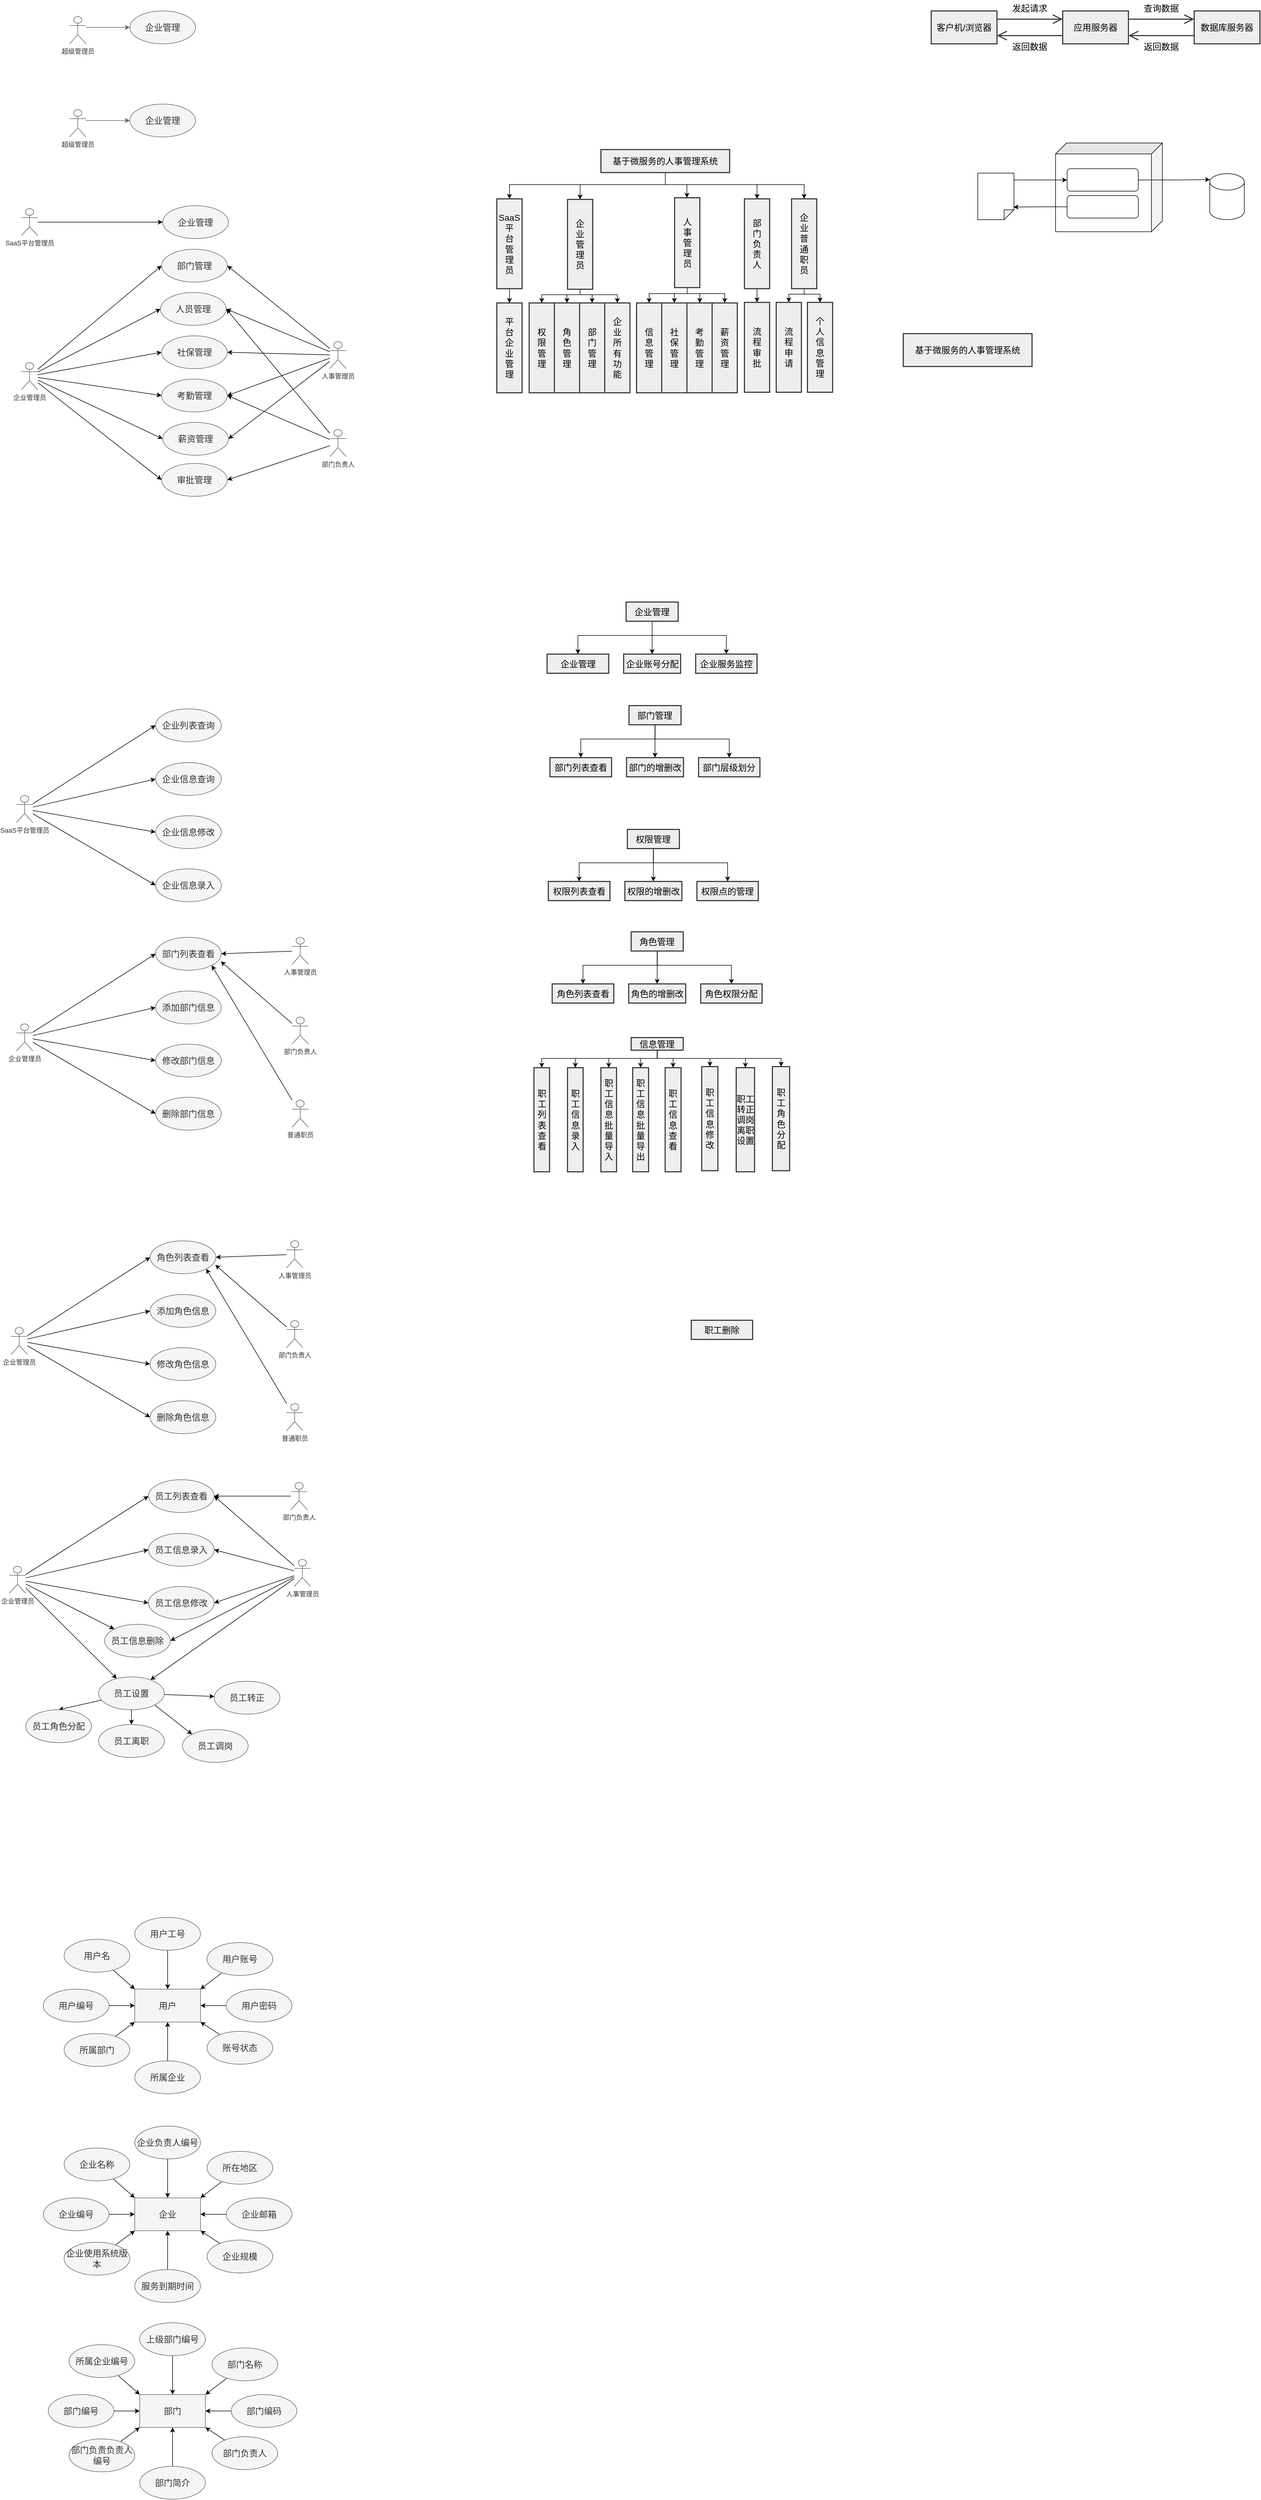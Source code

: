 <mxfile version="17.4.5" type="github">
  <diagram id="d1_pyNrZgF3xTE_ZMnq0" name="第 1 页">
    <mxGraphModel dx="1633" dy="731" grid="0" gridSize="10" guides="1" tooltips="1" connect="1" arrows="1" fold="1" page="1" pageScale="1" pageWidth="827" pageHeight="1169" math="0" shadow="0">
      <root>
        <mxCell id="0" />
        <mxCell id="1" parent="0" />
        <mxCell id="8rtO3L0zwitexAxcnbb5-8" value="" style="rounded=0;orthogonalLoop=1;jettySize=auto;html=1;fillColor=#f5f5f5;strokeColor=#666666;align=center;" parent="1" target="8rtO3L0zwitexAxcnbb5-7" edge="1">
          <mxGeometry relative="1" as="geometry">
            <mxPoint x="-613" y="160" as="sourcePoint" />
            <Array as="points" />
          </mxGeometry>
        </mxCell>
        <mxCell id="8rtO3L0zwitexAxcnbb5-1" value="超级管理员" style="shape=umlActor;verticalLabelPosition=bottom;verticalAlign=top;html=1;outlineConnect=0;fillColor=#f5f5f5;fontColor=#333333;strokeColor=#666666;align=center;" parent="1" vertex="1">
          <mxGeometry x="-643" y="140" width="30" height="50" as="geometry" />
        </mxCell>
        <mxCell id="8rtO3L0zwitexAxcnbb5-7" value="&lt;font style=&quot;font-size: 16px;&quot;&gt;企业管理&lt;/font&gt;" style="ellipse;whiteSpace=wrap;html=1;verticalAlign=middle;align=center;fillColor=#f5f5f5;fontColor=#333333;strokeColor=#666666;fontSize=16;" parent="1" vertex="1">
          <mxGeometry x="-533" y="130" width="120" height="60" as="geometry" />
        </mxCell>
        <mxCell id="8rtO3L0zwitexAxcnbb5-11" value="" style="rounded=0;orthogonalLoop=1;jettySize=auto;html=1;fillColor=#f5f5f5;strokeColor=#666666;align=center;" parent="1" target="8rtO3L0zwitexAxcnbb5-13" edge="1">
          <mxGeometry relative="1" as="geometry">
            <mxPoint x="-613" y="330" as="sourcePoint" />
            <Array as="points" />
          </mxGeometry>
        </mxCell>
        <mxCell id="8rtO3L0zwitexAxcnbb5-12" value="超级管理员" style="shape=umlActor;verticalLabelPosition=bottom;verticalAlign=top;html=1;outlineConnect=0;fillColor=#f5f5f5;fontColor=#333333;strokeColor=#666666;align=center;" parent="1" vertex="1">
          <mxGeometry x="-643" y="310" width="30" height="50" as="geometry" />
        </mxCell>
        <mxCell id="8rtO3L0zwitexAxcnbb5-13" value="&lt;font style=&quot;font-size: 16px;&quot;&gt;企业管理&lt;/font&gt;" style="ellipse;whiteSpace=wrap;html=1;verticalAlign=middle;align=center;fillColor=#f5f5f5;fontColor=#333333;strokeColor=#666666;fontSize=16;" parent="1" vertex="1">
          <mxGeometry x="-533" y="300" width="120" height="60" as="geometry" />
        </mxCell>
        <mxCell id="381hcfqN0hbHxzuvZOae-9" style="edgeStyle=none;curved=1;rounded=0;orthogonalLoop=1;jettySize=auto;html=1;exitX=0;exitY=0.75;exitDx=0;exitDy=0;entryX=1;entryY=0.75;entryDx=0;entryDy=0;endArrow=open;startSize=14;endSize=14;sourcePerimeterSpacing=8;targetPerimeterSpacing=8;fillColor=#eeeeee;strokeColor=#36393d;strokeWidth=2;" parent="1" source="381hcfqN0hbHxzuvZOae-1" target="381hcfqN0hbHxzuvZOae-3" edge="1">
          <mxGeometry relative="1" as="geometry" />
        </mxCell>
        <mxCell id="381hcfqN0hbHxzuvZOae-1" value="&lt;font style=&quot;font-size: 16px&quot;&gt;数据库服务器&lt;/font&gt;" style="whiteSpace=wrap;html=1;hachureGap=4;fillColor=#eeeeee;strokeColor=#36393d;strokeWidth=2;" parent="1" vertex="1">
          <mxGeometry x="1410" y="130" width="120" height="60" as="geometry" />
        </mxCell>
        <mxCell id="381hcfqN0hbHxzuvZOae-7" style="edgeStyle=none;curved=1;rounded=0;orthogonalLoop=1;jettySize=auto;html=1;exitX=0;exitY=0.75;exitDx=0;exitDy=0;entryX=1;entryY=0.75;entryDx=0;entryDy=0;endArrow=open;startSize=14;endSize=14;sourcePerimeterSpacing=8;targetPerimeterSpacing=8;fillColor=#eeeeee;strokeColor=#36393d;strokeWidth=2;" parent="1" source="381hcfqN0hbHxzuvZOae-3" target="381hcfqN0hbHxzuvZOae-5" edge="1">
          <mxGeometry relative="1" as="geometry" />
        </mxCell>
        <mxCell id="381hcfqN0hbHxzuvZOae-8" style="edgeStyle=none;curved=1;rounded=0;orthogonalLoop=1;jettySize=auto;html=1;exitX=1;exitY=0.25;exitDx=0;exitDy=0;entryX=0;entryY=0.25;entryDx=0;entryDy=0;endArrow=open;startSize=14;endSize=14;sourcePerimeterSpacing=8;targetPerimeterSpacing=8;fillColor=#eeeeee;strokeColor=#36393d;strokeWidth=2;" parent="1" source="381hcfqN0hbHxzuvZOae-3" target="381hcfqN0hbHxzuvZOae-1" edge="1">
          <mxGeometry relative="1" as="geometry" />
        </mxCell>
        <mxCell id="381hcfqN0hbHxzuvZOae-3" value="&lt;font style=&quot;font-size: 16px&quot;&gt;应用服务器&lt;/font&gt;" style="whiteSpace=wrap;html=1;hachureGap=4;fillColor=#eeeeee;strokeColor=#36393d;strokeWidth=2;" parent="1" vertex="1">
          <mxGeometry x="1170" y="130" width="120" height="60" as="geometry" />
        </mxCell>
        <mxCell id="381hcfqN0hbHxzuvZOae-6" style="edgeStyle=none;curved=1;rounded=0;orthogonalLoop=1;jettySize=auto;html=1;exitX=1;exitY=0.25;exitDx=0;exitDy=0;entryX=0;entryY=0.25;entryDx=0;entryDy=0;endArrow=open;startSize=14;endSize=14;sourcePerimeterSpacing=8;targetPerimeterSpacing=8;fillColor=#eeeeee;strokeColor=#36393d;strokeWidth=2;" parent="1" source="381hcfqN0hbHxzuvZOae-5" target="381hcfqN0hbHxzuvZOae-3" edge="1">
          <mxGeometry relative="1" as="geometry" />
        </mxCell>
        <mxCell id="381hcfqN0hbHxzuvZOae-5" value="&lt;font style=&quot;font-size: 16px&quot;&gt;客户机/浏览器&lt;/font&gt;" style="whiteSpace=wrap;html=1;hachureGap=4;fillColor=#eeeeee;strokeColor=#36393d;strokeWidth=2;" parent="1" vertex="1">
          <mxGeometry x="930" y="130" width="120" height="60" as="geometry" />
        </mxCell>
        <mxCell id="381hcfqN0hbHxzuvZOae-10" value="发起请求" style="text;strokeColor=none;fillColor=none;html=1;align=center;verticalAlign=middle;whiteSpace=wrap;rounded=0;hachureGap=4;fontSize=16;" parent="1" vertex="1">
          <mxGeometry x="1070" y="110" width="80" height="30" as="geometry" />
        </mxCell>
        <mxCell id="381hcfqN0hbHxzuvZOae-11" value="返回数据" style="text;strokeColor=none;fillColor=none;html=1;align=center;verticalAlign=middle;whiteSpace=wrap;rounded=0;hachureGap=4;fontSize=16;" parent="1" vertex="1">
          <mxGeometry x="1070" y="180" width="80" height="30" as="geometry" />
        </mxCell>
        <mxCell id="381hcfqN0hbHxzuvZOae-12" value="查询数据" style="text;strokeColor=none;fillColor=none;html=1;align=center;verticalAlign=middle;whiteSpace=wrap;rounded=0;hachureGap=4;fontSize=16;" parent="1" vertex="1">
          <mxGeometry x="1310" y="110" width="80" height="30" as="geometry" />
        </mxCell>
        <mxCell id="381hcfqN0hbHxzuvZOae-13" value="返回数据" style="text;strokeColor=none;fillColor=none;html=1;align=center;verticalAlign=middle;whiteSpace=wrap;rounded=0;hachureGap=4;fontSize=16;" parent="1" vertex="1">
          <mxGeometry x="1310" y="180" width="80" height="30" as="geometry" />
        </mxCell>
        <mxCell id="JOeLrzoQTFax65PzLZrY-1" value="" style="shape=cube;whiteSpace=wrap;html=1;boundedLbl=1;backgroundOutline=1;darkOpacity=0.05;darkOpacity2=0.1;direction=south;" parent="1" vertex="1">
          <mxGeometry x="1157" y="371" width="195" height="162" as="geometry" />
        </mxCell>
        <mxCell id="JOeLrzoQTFax65PzLZrY-2" value="" style="shape=cylinder3;whiteSpace=wrap;html=1;boundedLbl=1;backgroundOutline=1;size=15;" parent="1" vertex="1">
          <mxGeometry x="1438.5" y="427" width="63" height="84" as="geometry" />
        </mxCell>
        <mxCell id="JOeLrzoQTFax65PzLZrY-14" style="edgeStyle=orthogonalEdgeStyle;rounded=0;orthogonalLoop=1;jettySize=auto;html=1;entryX=0.007;entryY=0.129;entryDx=0;entryDy=0;entryPerimeter=0;" parent="1" source="JOeLrzoQTFax65PzLZrY-3" target="JOeLrzoQTFax65PzLZrY-2" edge="1">
          <mxGeometry relative="1" as="geometry" />
        </mxCell>
        <mxCell id="JOeLrzoQTFax65PzLZrY-3" value="" style="rounded=1;whiteSpace=wrap;html=1;" parent="1" vertex="1">
          <mxGeometry x="1178" y="418" width="130" height="41" as="geometry" />
        </mxCell>
        <mxCell id="JOeLrzoQTFax65PzLZrY-13" style="edgeStyle=orthogonalEdgeStyle;rounded=0;orthogonalLoop=1;jettySize=auto;html=1;entryX=0;entryY=0.5;entryDx=0;entryDy=0;" parent="1" source="JOeLrzoQTFax65PzLZrY-5" target="JOeLrzoQTFax65PzLZrY-3" edge="1">
          <mxGeometry relative="1" as="geometry">
            <Array as="points">
              <mxPoint x="1129" y="439" />
            </Array>
          </mxGeometry>
        </mxCell>
        <mxCell id="JOeLrzoQTFax65PzLZrY-5" value="" style="shape=note;whiteSpace=wrap;html=1;backgroundOutline=1;darkOpacity=0.05;direction=south;size=18;" parent="1" vertex="1">
          <mxGeometry x="1015" y="426" width="66" height="85" as="geometry" />
        </mxCell>
        <mxCell id="JOeLrzoQTFax65PzLZrY-12" style="edgeStyle=orthogonalEdgeStyle;rounded=0;orthogonalLoop=1;jettySize=auto;html=1;exitX=0;exitY=0.5;exitDx=0;exitDy=0;entryX=0.729;entryY=0.012;entryDx=0;entryDy=0;entryPerimeter=0;" parent="1" source="JOeLrzoQTFax65PzLZrY-8" target="JOeLrzoQTFax65PzLZrY-5" edge="1">
          <mxGeometry relative="1" as="geometry" />
        </mxCell>
        <mxCell id="JOeLrzoQTFax65PzLZrY-8" value="" style="rounded=1;whiteSpace=wrap;html=1;" parent="1" vertex="1">
          <mxGeometry x="1178" y="467" width="130" height="41" as="geometry" />
        </mxCell>
        <mxCell id="PFKwkX6DjYFr7Fsh1uDh-22" style="edgeStyle=orthogonalEdgeStyle;rounded=0;orthogonalLoop=1;jettySize=auto;html=1;entryX=0.5;entryY=0;entryDx=0;entryDy=0;" parent="1" source="PFKwkX6DjYFr7Fsh1uDh-1" target="PFKwkX6DjYFr7Fsh1uDh-14" edge="1">
          <mxGeometry relative="1" as="geometry">
            <Array as="points">
              <mxPoint x="445" y="447" />
              <mxPoint x="160" y="447" />
            </Array>
          </mxGeometry>
        </mxCell>
        <mxCell id="PFKwkX6DjYFr7Fsh1uDh-23" style="edgeStyle=orthogonalEdgeStyle;rounded=0;orthogonalLoop=1;jettySize=auto;html=1;entryX=0.5;entryY=0;entryDx=0;entryDy=0;exitX=0.5;exitY=1;exitDx=0;exitDy=0;" parent="1" source="PFKwkX6DjYFr7Fsh1uDh-1" target="PFKwkX6DjYFr7Fsh1uDh-17" edge="1">
          <mxGeometry relative="1" as="geometry">
            <mxPoint x="482.0" y="427" as="sourcePoint" />
            <Array as="points">
              <mxPoint x="444" y="447" />
              <mxPoint x="484" y="447" />
              <mxPoint x="484" y="471" />
            </Array>
          </mxGeometry>
        </mxCell>
        <mxCell id="PFKwkX6DjYFr7Fsh1uDh-24" style="edgeStyle=orthogonalEdgeStyle;rounded=0;orthogonalLoop=1;jettySize=auto;html=1;" parent="1" source="PFKwkX6DjYFr7Fsh1uDh-1" target="PFKwkX6DjYFr7Fsh1uDh-5" edge="1">
          <mxGeometry relative="1" as="geometry">
            <Array as="points">
              <mxPoint x="445" y="447" />
              <mxPoint x="289" y="447" />
            </Array>
          </mxGeometry>
        </mxCell>
        <mxCell id="PFKwkX6DjYFr7Fsh1uDh-25" style="edgeStyle=orthogonalEdgeStyle;rounded=0;orthogonalLoop=1;jettySize=auto;html=1;entryX=0.5;entryY=0;entryDx=0;entryDy=0;" parent="1" source="PFKwkX6DjYFr7Fsh1uDh-1" target="PFKwkX6DjYFr7Fsh1uDh-18" edge="1">
          <mxGeometry relative="1" as="geometry">
            <Array as="points">
              <mxPoint x="444" y="447" />
              <mxPoint x="612" y="447" />
            </Array>
          </mxGeometry>
        </mxCell>
        <mxCell id="PFKwkX6DjYFr7Fsh1uDh-26" style="edgeStyle=orthogonalEdgeStyle;rounded=0;orthogonalLoop=1;jettySize=auto;html=1;" parent="1" source="PFKwkX6DjYFr7Fsh1uDh-1" target="PFKwkX6DjYFr7Fsh1uDh-19" edge="1">
          <mxGeometry relative="1" as="geometry">
            <Array as="points">
              <mxPoint x="444" y="447" />
              <mxPoint x="698" y="447" />
            </Array>
          </mxGeometry>
        </mxCell>
        <mxCell id="PFKwkX6DjYFr7Fsh1uDh-1" value="&lt;span style=&quot;font-size: 16px&quot;&gt;基于微服务的人事管理系统&lt;/span&gt;" style="whiteSpace=wrap;html=1;hachureGap=4;fillColor=#eeeeee;strokeColor=#36393d;strokeWidth=2;" parent="1" vertex="1">
          <mxGeometry x="327" y="383" width="235" height="42" as="geometry" />
        </mxCell>
        <mxCell id="PFKwkX6DjYFr7Fsh1uDh-4" value="&lt;span style=&quot;font-size: 16px&quot;&gt;基于微服务的人事管理系统&lt;/span&gt;" style="whiteSpace=wrap;html=1;hachureGap=4;fillColor=#eeeeee;strokeColor=#36393d;strokeWidth=2;" parent="1" vertex="1">
          <mxGeometry x="879" y="719" width="235" height="60" as="geometry" />
        </mxCell>
        <mxCell id="PFKwkX6DjYFr7Fsh1uDh-59" style="edgeStyle=orthogonalEdgeStyle;rounded=0;orthogonalLoop=1;jettySize=auto;html=1;entryX=0.5;entryY=0;entryDx=0;entryDy=0;" parent="1" source="PFKwkX6DjYFr7Fsh1uDh-5" target="PFKwkX6DjYFr7Fsh1uDh-39" edge="1">
          <mxGeometry relative="1" as="geometry">
            <Array as="points">
              <mxPoint x="289" y="648" />
              <mxPoint x="265" y="648" />
            </Array>
          </mxGeometry>
        </mxCell>
        <mxCell id="PFKwkX6DjYFr7Fsh1uDh-60" style="edgeStyle=orthogonalEdgeStyle;rounded=0;orthogonalLoop=1;jettySize=auto;html=1;entryX=0.5;entryY=0;entryDx=0;entryDy=0;" parent="1" source="PFKwkX6DjYFr7Fsh1uDh-5" target="PFKwkX6DjYFr7Fsh1uDh-58" edge="1">
          <mxGeometry relative="1" as="geometry">
            <Array as="points">
              <mxPoint x="289" y="648" />
              <mxPoint x="311" y="648" />
            </Array>
          </mxGeometry>
        </mxCell>
        <mxCell id="PFKwkX6DjYFr7Fsh1uDh-62" style="edgeStyle=orthogonalEdgeStyle;rounded=0;orthogonalLoop=1;jettySize=auto;html=1;entryX=0.5;entryY=0;entryDx=0;entryDy=0;" parent="1" source="PFKwkX6DjYFr7Fsh1uDh-5" target="PFKwkX6DjYFr7Fsh1uDh-40" edge="1">
          <mxGeometry relative="1" as="geometry">
            <Array as="points">
              <mxPoint x="289" y="648" />
              <mxPoint x="357" y="648" />
            </Array>
          </mxGeometry>
        </mxCell>
        <mxCell id="PFKwkX6DjYFr7Fsh1uDh-63" style="edgeStyle=orthogonalEdgeStyle;rounded=0;orthogonalLoop=1;jettySize=auto;html=1;entryX=0.5;entryY=0;entryDx=0;entryDy=0;" parent="1" source="PFKwkX6DjYFr7Fsh1uDh-5" target="PFKwkX6DjYFr7Fsh1uDh-38" edge="1">
          <mxGeometry relative="1" as="geometry">
            <Array as="points">
              <mxPoint x="289" y="648" />
              <mxPoint x="219" y="648" />
            </Array>
          </mxGeometry>
        </mxCell>
        <mxCell id="PFKwkX6DjYFr7Fsh1uDh-5" value="&lt;span style=&quot;font-size: 16px&quot;&gt;企&lt;br&gt;业&lt;br&gt;管&lt;br&gt;理&lt;br&gt;员&lt;br&gt;&lt;/span&gt;" style="whiteSpace=wrap;html=1;hachureGap=4;fillColor=#eeeeee;strokeColor=#36393d;strokeWidth=2;" parent="1" vertex="1">
          <mxGeometry x="266" y="474" width="46" height="164" as="geometry" />
        </mxCell>
        <mxCell id="PFKwkX6DjYFr7Fsh1uDh-44" style="edgeStyle=orthogonalEdgeStyle;rounded=0;orthogonalLoop=1;jettySize=auto;html=1;entryX=0.5;entryY=0;entryDx=0;entryDy=0;" parent="1" source="PFKwkX6DjYFr7Fsh1uDh-14" target="PFKwkX6DjYFr7Fsh1uDh-27" edge="1">
          <mxGeometry relative="1" as="geometry" />
        </mxCell>
        <mxCell id="PFKwkX6DjYFr7Fsh1uDh-14" value="&lt;span style=&quot;font-size: 16px&quot;&gt;SaaS&lt;/span&gt;&lt;br style=&quot;font-size: 16px&quot;&gt;&lt;span style=&quot;font-size: 16px&quot;&gt;平&lt;/span&gt;&lt;br style=&quot;font-size: 16px&quot;&gt;&lt;span style=&quot;font-size: 16px&quot;&gt;台&lt;/span&gt;&lt;br style=&quot;font-size: 16px&quot;&gt;&lt;span style=&quot;font-size: 16px&quot;&gt;管&lt;/span&gt;&lt;br style=&quot;font-size: 16px&quot;&gt;&lt;span style=&quot;font-size: 16px&quot;&gt;理&lt;/span&gt;&lt;br style=&quot;font-size: 16px&quot;&gt;&lt;span style=&quot;font-size: 16px&quot;&gt;员&lt;/span&gt;&lt;span style=&quot;font-size: 16px&quot;&gt;&lt;br&gt;&lt;/span&gt;" style="whiteSpace=wrap;html=1;hachureGap=4;fillColor=#eeeeee;strokeColor=#36393d;strokeWidth=2;" parent="1" vertex="1">
          <mxGeometry x="137" y="473" width="46" height="164" as="geometry" />
        </mxCell>
        <mxCell id="PFKwkX6DjYFr7Fsh1uDh-50" style="edgeStyle=orthogonalEdgeStyle;rounded=0;orthogonalLoop=1;jettySize=auto;html=1;entryX=0.5;entryY=0;entryDx=0;entryDy=0;" parent="1" source="PFKwkX6DjYFr7Fsh1uDh-17" target="PFKwkX6DjYFr7Fsh1uDh-41" edge="1">
          <mxGeometry relative="1" as="geometry">
            <Array as="points">
              <mxPoint x="484.5" y="646" />
              <mxPoint x="415.5" y="646" />
            </Array>
          </mxGeometry>
        </mxCell>
        <mxCell id="PFKwkX6DjYFr7Fsh1uDh-51" style="edgeStyle=orthogonalEdgeStyle;rounded=0;orthogonalLoop=1;jettySize=auto;html=1;entryX=0.5;entryY=0;entryDx=0;entryDy=0;" parent="1" source="PFKwkX6DjYFr7Fsh1uDh-17" target="PFKwkX6DjYFr7Fsh1uDh-28" edge="1">
          <mxGeometry relative="1" as="geometry">
            <Array as="points">
              <mxPoint x="484.5" y="646" />
              <mxPoint x="461.5" y="646" />
            </Array>
          </mxGeometry>
        </mxCell>
        <mxCell id="PFKwkX6DjYFr7Fsh1uDh-52" style="edgeStyle=orthogonalEdgeStyle;rounded=0;orthogonalLoop=1;jettySize=auto;html=1;" parent="1" source="PFKwkX6DjYFr7Fsh1uDh-17" target="PFKwkX6DjYFr7Fsh1uDh-29" edge="1">
          <mxGeometry relative="1" as="geometry">
            <Array as="points">
              <mxPoint x="484.5" y="646" />
              <mxPoint x="507.5" y="646" />
            </Array>
          </mxGeometry>
        </mxCell>
        <mxCell id="PFKwkX6DjYFr7Fsh1uDh-53" style="edgeStyle=orthogonalEdgeStyle;rounded=0;orthogonalLoop=1;jettySize=auto;html=1;entryX=0.5;entryY=0;entryDx=0;entryDy=0;" parent="1" source="PFKwkX6DjYFr7Fsh1uDh-17" target="PFKwkX6DjYFr7Fsh1uDh-30" edge="1">
          <mxGeometry relative="1" as="geometry">
            <Array as="points">
              <mxPoint x="484.5" y="646" />
              <mxPoint x="552.5" y="646" />
            </Array>
          </mxGeometry>
        </mxCell>
        <mxCell id="PFKwkX6DjYFr7Fsh1uDh-17" value="&lt;span style=&quot;font-size: 16px&quot;&gt;人&lt;/span&gt;&lt;br style=&quot;font-size: 16px&quot;&gt;&lt;span style=&quot;font-size: 16px&quot;&gt;事&lt;/span&gt;&lt;br style=&quot;font-size: 16px&quot;&gt;&lt;span style=&quot;font-size: 16px&quot;&gt;管&lt;/span&gt;&lt;br style=&quot;font-size: 16px&quot;&gt;&lt;span style=&quot;font-size: 16px&quot;&gt;理&lt;/span&gt;&lt;br style=&quot;font-size: 16px&quot;&gt;&lt;span style=&quot;font-size: 16px&quot;&gt;员&lt;/span&gt;&lt;span style=&quot;font-size: 16px&quot;&gt;&lt;br&gt;&lt;/span&gt;" style="whiteSpace=wrap;html=1;hachureGap=4;fillColor=#eeeeee;strokeColor=#36393d;strokeWidth=2;" parent="1" vertex="1">
          <mxGeometry x="461.5" y="471" width="46" height="164" as="geometry" />
        </mxCell>
        <mxCell id="PFKwkX6DjYFr7Fsh1uDh-54" style="edgeStyle=orthogonalEdgeStyle;rounded=0;orthogonalLoop=1;jettySize=auto;html=1;" parent="1" source="PFKwkX6DjYFr7Fsh1uDh-18" target="PFKwkX6DjYFr7Fsh1uDh-31" edge="1">
          <mxGeometry relative="1" as="geometry" />
        </mxCell>
        <mxCell id="PFKwkX6DjYFr7Fsh1uDh-18" value="&lt;span style=&quot;font-size: 16px&quot;&gt;部&lt;/span&gt;&lt;br style=&quot;font-size: 16px&quot;&gt;&lt;span style=&quot;font-size: 16px&quot;&gt;门&lt;/span&gt;&lt;br style=&quot;font-size: 16px&quot;&gt;&lt;span style=&quot;font-size: 16px&quot;&gt;负&lt;/span&gt;&lt;br style=&quot;font-size: 16px&quot;&gt;&lt;span style=&quot;font-size: 16px&quot;&gt;责&lt;/span&gt;&lt;br style=&quot;font-size: 16px&quot;&gt;&lt;span style=&quot;font-size: 16px&quot;&gt;人&lt;/span&gt;&lt;span style=&quot;font-size: 16px&quot;&gt;&lt;br&gt;&lt;/span&gt;" style="whiteSpace=wrap;html=1;hachureGap=4;fillColor=#eeeeee;strokeColor=#36393d;strokeWidth=2;" parent="1" vertex="1">
          <mxGeometry x="589" y="473" width="46" height="164" as="geometry" />
        </mxCell>
        <mxCell id="PFKwkX6DjYFr7Fsh1uDh-55" style="edgeStyle=orthogonalEdgeStyle;rounded=0;orthogonalLoop=1;jettySize=auto;html=1;entryX=0.5;entryY=0;entryDx=0;entryDy=0;" parent="1" source="PFKwkX6DjYFr7Fsh1uDh-19" target="PFKwkX6DjYFr7Fsh1uDh-33" edge="1">
          <mxGeometry relative="1" as="geometry">
            <Array as="points">
              <mxPoint x="698" y="647" />
              <mxPoint x="670" y="647" />
            </Array>
          </mxGeometry>
        </mxCell>
        <mxCell id="PFKwkX6DjYFr7Fsh1uDh-56" style="edgeStyle=orthogonalEdgeStyle;rounded=0;orthogonalLoop=1;jettySize=auto;html=1;entryX=0.5;entryY=0;entryDx=0;entryDy=0;" parent="1" source="PFKwkX6DjYFr7Fsh1uDh-19" target="PFKwkX6DjYFr7Fsh1uDh-34" edge="1">
          <mxGeometry relative="1" as="geometry">
            <Array as="points">
              <mxPoint x="698" y="647" />
              <mxPoint x="727" y="647" />
            </Array>
          </mxGeometry>
        </mxCell>
        <mxCell id="PFKwkX6DjYFr7Fsh1uDh-19" value="&lt;span style=&quot;font-size: 16px&quot;&gt;企&lt;/span&gt;&lt;br style=&quot;font-size: 16px&quot;&gt;&lt;span style=&quot;font-size: 16px&quot;&gt;业&lt;/span&gt;&lt;br style=&quot;font-size: 16px&quot;&gt;&lt;span style=&quot;font-size: 16px&quot;&gt;普&lt;/span&gt;&lt;br style=&quot;font-size: 16px&quot;&gt;&lt;span style=&quot;font-size: 16px&quot;&gt;通&lt;/span&gt;&lt;br style=&quot;font-size: 16px&quot;&gt;&lt;span style=&quot;font-size: 16px&quot;&gt;职&lt;/span&gt;&lt;br style=&quot;font-size: 16px&quot;&gt;&lt;span style=&quot;font-size: 16px&quot;&gt;员&lt;/span&gt;&lt;span style=&quot;font-size: 16px&quot;&gt;&lt;br&gt;&lt;/span&gt;" style="whiteSpace=wrap;html=1;hachureGap=4;fillColor=#eeeeee;strokeColor=#36393d;strokeWidth=2;" parent="1" vertex="1">
          <mxGeometry x="675" y="473" width="46" height="164" as="geometry" />
        </mxCell>
        <mxCell id="PFKwkX6DjYFr7Fsh1uDh-27" value="&lt;span style=&quot;font-size: 16px&quot;&gt;平&lt;br&gt;台&lt;br&gt;企&lt;br&gt;业&lt;br&gt;管&lt;br&gt;理&lt;br&gt;&lt;/span&gt;" style="whiteSpace=wrap;html=1;hachureGap=4;fillColor=#eeeeee;strokeColor=#36393d;strokeWidth=2;" parent="1" vertex="1">
          <mxGeometry x="137" y="663" width="46" height="164" as="geometry" />
        </mxCell>
        <mxCell id="PFKwkX6DjYFr7Fsh1uDh-28" value="&lt;span style=&quot;font-size: 16px&quot;&gt;社&lt;br&gt;保&lt;br&gt;管&lt;br&gt;理&lt;br&gt;&lt;/span&gt;" style="whiteSpace=wrap;html=1;hachureGap=4;fillColor=#eeeeee;strokeColor=#36393d;strokeWidth=2;" parent="1" vertex="1">
          <mxGeometry x="438" y="663" width="46" height="164" as="geometry" />
        </mxCell>
        <mxCell id="PFKwkX6DjYFr7Fsh1uDh-29" value="&lt;span style=&quot;font-size: 16px&quot;&gt;考&lt;br&gt;勤&lt;br&gt;管&lt;br&gt;理&lt;br&gt;&lt;/span&gt;" style="whiteSpace=wrap;html=1;hachureGap=4;fillColor=#eeeeee;strokeColor=#36393d;strokeWidth=2;" parent="1" vertex="1">
          <mxGeometry x="484" y="663" width="46" height="164" as="geometry" />
        </mxCell>
        <mxCell id="PFKwkX6DjYFr7Fsh1uDh-30" value="&lt;span style=&quot;font-size: 16px&quot;&gt;薪&lt;br&gt;资&lt;br&gt;管&lt;br&gt;理&lt;br&gt;&lt;/span&gt;" style="whiteSpace=wrap;html=1;hachureGap=4;fillColor=#eeeeee;strokeColor=#36393d;strokeWidth=2;" parent="1" vertex="1">
          <mxGeometry x="530" y="663" width="46" height="164" as="geometry" />
        </mxCell>
        <mxCell id="PFKwkX6DjYFr7Fsh1uDh-31" value="&lt;span style=&quot;font-size: 16px&quot;&gt;流&lt;br&gt;程&lt;br&gt;审&lt;br&gt;批&lt;br&gt;&lt;/span&gt;" style="whiteSpace=wrap;html=1;hachureGap=4;fillColor=#eeeeee;strokeColor=#36393d;strokeWidth=2;" parent="1" vertex="1">
          <mxGeometry x="589" y="662" width="46" height="164" as="geometry" />
        </mxCell>
        <mxCell id="PFKwkX6DjYFr7Fsh1uDh-33" value="&lt;span style=&quot;font-size: 16px&quot;&gt;流&lt;br&gt;程&lt;br&gt;申&lt;br&gt;请&lt;br&gt;&lt;/span&gt;" style="whiteSpace=wrap;html=1;hachureGap=4;fillColor=#eeeeee;strokeColor=#36393d;strokeWidth=2;" parent="1" vertex="1">
          <mxGeometry x="647" y="662" width="46" height="164" as="geometry" />
        </mxCell>
        <mxCell id="PFKwkX6DjYFr7Fsh1uDh-34" value="&lt;span style=&quot;font-size: 16px&quot;&gt;个&lt;br&gt;人&lt;br&gt;信&lt;br&gt;息&lt;br&gt;管&lt;br&gt;理&lt;br&gt;&lt;/span&gt;" style="whiteSpace=wrap;html=1;hachureGap=4;fillColor=#eeeeee;strokeColor=#36393d;strokeWidth=2;" parent="1" vertex="1">
          <mxGeometry x="704" y="662" width="46" height="164" as="geometry" />
        </mxCell>
        <mxCell id="PFKwkX6DjYFr7Fsh1uDh-38" value="&lt;span style=&quot;font-size: 16px&quot;&gt;权&lt;br&gt;限&lt;br&gt;管&lt;br&gt;理&lt;br&gt;&lt;/span&gt;" style="whiteSpace=wrap;html=1;hachureGap=4;fillColor=#eeeeee;strokeColor=#36393d;strokeWidth=2;" parent="1" vertex="1">
          <mxGeometry x="196" y="663" width="46" height="164" as="geometry" />
        </mxCell>
        <mxCell id="PFKwkX6DjYFr7Fsh1uDh-39" value="&lt;span style=&quot;font-size: 16px&quot;&gt;角&lt;br&gt;色&lt;br&gt;管&lt;br&gt;理&lt;br&gt;&lt;/span&gt;" style="whiteSpace=wrap;html=1;hachureGap=4;fillColor=#eeeeee;strokeColor=#36393d;strokeWidth=2;" parent="1" vertex="1">
          <mxGeometry x="242" y="663" width="46" height="164" as="geometry" />
        </mxCell>
        <mxCell id="PFKwkX6DjYFr7Fsh1uDh-40" value="&lt;span style=&quot;font-size: 16px&quot;&gt;企&lt;br&gt;业&lt;br&gt;所&lt;br&gt;有&lt;br&gt;功&lt;br&gt;能&lt;br&gt;&lt;/span&gt;" style="whiteSpace=wrap;html=1;hachureGap=4;fillColor=#eeeeee;strokeColor=#36393d;strokeWidth=2;" parent="1" vertex="1">
          <mxGeometry x="334" y="663" width="46" height="164" as="geometry" />
        </mxCell>
        <mxCell id="PFKwkX6DjYFr7Fsh1uDh-41" value="&lt;span style=&quot;font-size: 16px&quot;&gt;信&lt;br&gt;息&lt;br&gt;管&lt;br&gt;理&lt;br&gt;&lt;/span&gt;" style="whiteSpace=wrap;html=1;hachureGap=4;fillColor=#eeeeee;strokeColor=#36393d;strokeWidth=2;" parent="1" vertex="1">
          <mxGeometry x="392" y="663" width="46" height="164" as="geometry" />
        </mxCell>
        <mxCell id="PFKwkX6DjYFr7Fsh1uDh-58" value="&lt;span style=&quot;font-size: 16px&quot;&gt;部&lt;br&gt;门&lt;br&gt;管&lt;br&gt;理&lt;br&gt;&lt;/span&gt;" style="whiteSpace=wrap;html=1;hachureGap=4;fillColor=#eeeeee;strokeColor=#36393d;strokeWidth=2;" parent="1" vertex="1">
          <mxGeometry x="288" y="663" width="46" height="164" as="geometry" />
        </mxCell>
        <mxCell id="PFKwkX6DjYFr7Fsh1uDh-69" style="edgeStyle=orthogonalEdgeStyle;rounded=0;orthogonalLoop=1;jettySize=auto;html=1;" parent="1" source="PFKwkX6DjYFr7Fsh1uDh-64" target="PFKwkX6DjYFr7Fsh1uDh-65" edge="1">
          <mxGeometry relative="1" as="geometry">
            <Array as="points">
              <mxPoint x="421" y="1270" />
              <mxPoint x="285" y="1270" />
            </Array>
          </mxGeometry>
        </mxCell>
        <mxCell id="PFKwkX6DjYFr7Fsh1uDh-70" style="edgeStyle=orthogonalEdgeStyle;rounded=0;orthogonalLoop=1;jettySize=auto;html=1;entryX=0.5;entryY=0;entryDx=0;entryDy=0;" parent="1" source="PFKwkX6DjYFr7Fsh1uDh-64" target="PFKwkX6DjYFr7Fsh1uDh-66" edge="1">
          <mxGeometry relative="1" as="geometry" />
        </mxCell>
        <mxCell id="PFKwkX6DjYFr7Fsh1uDh-71" style="edgeStyle=orthogonalEdgeStyle;rounded=0;orthogonalLoop=1;jettySize=auto;html=1;" parent="1" source="PFKwkX6DjYFr7Fsh1uDh-64" target="PFKwkX6DjYFr7Fsh1uDh-67" edge="1">
          <mxGeometry relative="1" as="geometry">
            <Array as="points">
              <mxPoint x="421" y="1270" />
              <mxPoint x="556" y="1270" />
            </Array>
          </mxGeometry>
        </mxCell>
        <mxCell id="PFKwkX6DjYFr7Fsh1uDh-64" value="&lt;span style=&quot;font-size: 16px&quot;&gt;企业管理&lt;br&gt;&lt;/span&gt;" style="whiteSpace=wrap;html=1;hachureGap=4;fillColor=#eeeeee;strokeColor=#36393d;strokeWidth=2;" parent="1" vertex="1">
          <mxGeometry x="373" y="1209" width="95" height="35" as="geometry" />
        </mxCell>
        <mxCell id="PFKwkX6DjYFr7Fsh1uDh-65" value="&lt;span style=&quot;font-size: 16px&quot;&gt;企业管理&lt;br&gt;&lt;/span&gt;" style="whiteSpace=wrap;html=1;hachureGap=4;fillColor=#eeeeee;strokeColor=#36393d;strokeWidth=2;" parent="1" vertex="1">
          <mxGeometry x="228.75" y="1304" width="112.5" height="35" as="geometry" />
        </mxCell>
        <mxCell id="PFKwkX6DjYFr7Fsh1uDh-66" value="&lt;span style=&quot;font-size: 16px&quot;&gt;企业账号分配&lt;br&gt;&lt;/span&gt;" style="whiteSpace=wrap;html=1;hachureGap=4;fillColor=#eeeeee;strokeColor=#36393d;strokeWidth=2;" parent="1" vertex="1">
          <mxGeometry x="368.5" y="1304" width="104" height="35" as="geometry" />
        </mxCell>
        <mxCell id="PFKwkX6DjYFr7Fsh1uDh-67" value="&lt;span style=&quot;font-size: 16px&quot;&gt;企业服务监控&lt;br&gt;&lt;/span&gt;" style="whiteSpace=wrap;html=1;hachureGap=4;fillColor=#eeeeee;strokeColor=#36393d;strokeWidth=2;" parent="1" vertex="1">
          <mxGeometry x="500" y="1304" width="112" height="35" as="geometry" />
        </mxCell>
        <mxCell id="PFKwkX6DjYFr7Fsh1uDh-72" style="edgeStyle=orthogonalEdgeStyle;rounded=0;orthogonalLoop=1;jettySize=auto;html=1;" parent="1" source="PFKwkX6DjYFr7Fsh1uDh-75" target="PFKwkX6DjYFr7Fsh1uDh-76" edge="1">
          <mxGeometry relative="1" as="geometry">
            <Array as="points">
              <mxPoint x="426.25" y="1459" />
              <mxPoint x="290.25" y="1459" />
            </Array>
          </mxGeometry>
        </mxCell>
        <mxCell id="PFKwkX6DjYFr7Fsh1uDh-73" style="edgeStyle=orthogonalEdgeStyle;rounded=0;orthogonalLoop=1;jettySize=auto;html=1;entryX=0.5;entryY=0;entryDx=0;entryDy=0;" parent="1" source="PFKwkX6DjYFr7Fsh1uDh-75" target="PFKwkX6DjYFr7Fsh1uDh-77" edge="1">
          <mxGeometry relative="1" as="geometry" />
        </mxCell>
        <mxCell id="PFKwkX6DjYFr7Fsh1uDh-74" style="edgeStyle=orthogonalEdgeStyle;rounded=0;orthogonalLoop=1;jettySize=auto;html=1;" parent="1" source="PFKwkX6DjYFr7Fsh1uDh-75" target="PFKwkX6DjYFr7Fsh1uDh-78" edge="1">
          <mxGeometry relative="1" as="geometry">
            <Array as="points">
              <mxPoint x="426.25" y="1459" />
              <mxPoint x="561.25" y="1459" />
            </Array>
          </mxGeometry>
        </mxCell>
        <mxCell id="PFKwkX6DjYFr7Fsh1uDh-75" value="&lt;span style=&quot;font-size: 16px&quot;&gt;部门管理&lt;br&gt;&lt;/span&gt;" style="whiteSpace=wrap;html=1;hachureGap=4;fillColor=#eeeeee;strokeColor=#36393d;strokeWidth=2;" parent="1" vertex="1">
          <mxGeometry x="378.25" y="1398" width="95" height="35" as="geometry" />
        </mxCell>
        <mxCell id="PFKwkX6DjYFr7Fsh1uDh-76" value="&lt;span style=&quot;font-size: 16px&quot;&gt;部门列表查看&lt;br&gt;&lt;/span&gt;" style="whiteSpace=wrap;html=1;hachureGap=4;fillColor=#eeeeee;strokeColor=#36393d;strokeWidth=2;" parent="1" vertex="1">
          <mxGeometry x="234" y="1493" width="112.5" height="35" as="geometry" />
        </mxCell>
        <mxCell id="PFKwkX6DjYFr7Fsh1uDh-77" value="&lt;span style=&quot;font-size: 16px&quot;&gt;部门的增删改&lt;br&gt;&lt;/span&gt;" style="whiteSpace=wrap;html=1;hachureGap=4;fillColor=#eeeeee;strokeColor=#36393d;strokeWidth=2;" parent="1" vertex="1">
          <mxGeometry x="373.75" y="1493" width="104" height="35" as="geometry" />
        </mxCell>
        <mxCell id="PFKwkX6DjYFr7Fsh1uDh-78" value="&lt;span style=&quot;font-size: 16px&quot;&gt;部门层级划分&lt;br&gt;&lt;/span&gt;" style="whiteSpace=wrap;html=1;hachureGap=4;fillColor=#eeeeee;strokeColor=#36393d;strokeWidth=2;" parent="1" vertex="1">
          <mxGeometry x="505.25" y="1493" width="112" height="35" as="geometry" />
        </mxCell>
        <mxCell id="PFKwkX6DjYFr7Fsh1uDh-80" style="edgeStyle=orthogonalEdgeStyle;rounded=0;orthogonalLoop=1;jettySize=auto;html=1;" parent="1" source="PFKwkX6DjYFr7Fsh1uDh-83" target="PFKwkX6DjYFr7Fsh1uDh-84" edge="1">
          <mxGeometry relative="1" as="geometry">
            <Array as="points">
              <mxPoint x="423.25" y="1685" />
              <mxPoint x="287.25" y="1685" />
            </Array>
          </mxGeometry>
        </mxCell>
        <mxCell id="PFKwkX6DjYFr7Fsh1uDh-81" style="edgeStyle=orthogonalEdgeStyle;rounded=0;orthogonalLoop=1;jettySize=auto;html=1;entryX=0.5;entryY=0;entryDx=0;entryDy=0;" parent="1" source="PFKwkX6DjYFr7Fsh1uDh-83" target="PFKwkX6DjYFr7Fsh1uDh-85" edge="1">
          <mxGeometry relative="1" as="geometry" />
        </mxCell>
        <mxCell id="PFKwkX6DjYFr7Fsh1uDh-82" style="edgeStyle=orthogonalEdgeStyle;rounded=0;orthogonalLoop=1;jettySize=auto;html=1;" parent="1" source="PFKwkX6DjYFr7Fsh1uDh-83" target="PFKwkX6DjYFr7Fsh1uDh-86" edge="1">
          <mxGeometry relative="1" as="geometry">
            <Array as="points">
              <mxPoint x="423.25" y="1685" />
              <mxPoint x="558.25" y="1685" />
            </Array>
          </mxGeometry>
        </mxCell>
        <mxCell id="PFKwkX6DjYFr7Fsh1uDh-83" value="&lt;span style=&quot;font-size: 16px&quot;&gt;权限管理&lt;br&gt;&lt;/span&gt;" style="whiteSpace=wrap;html=1;hachureGap=4;fillColor=#eeeeee;strokeColor=#36393d;strokeWidth=2;" parent="1" vertex="1">
          <mxGeometry x="375.25" y="1624" width="95" height="35" as="geometry" />
        </mxCell>
        <mxCell id="PFKwkX6DjYFr7Fsh1uDh-84" value="&lt;span style=&quot;font-size: 16px&quot;&gt;权限列表查看&lt;br&gt;&lt;/span&gt;" style="whiteSpace=wrap;html=1;hachureGap=4;fillColor=#eeeeee;strokeColor=#36393d;strokeWidth=2;" parent="1" vertex="1">
          <mxGeometry x="231" y="1719" width="112.5" height="35" as="geometry" />
        </mxCell>
        <mxCell id="PFKwkX6DjYFr7Fsh1uDh-85" value="&lt;span style=&quot;font-size: 16px&quot;&gt;权限的增删改&lt;br&gt;&lt;/span&gt;" style="whiteSpace=wrap;html=1;hachureGap=4;fillColor=#eeeeee;strokeColor=#36393d;strokeWidth=2;" parent="1" vertex="1">
          <mxGeometry x="370.75" y="1719" width="104" height="35" as="geometry" />
        </mxCell>
        <mxCell id="PFKwkX6DjYFr7Fsh1uDh-86" value="&lt;span style=&quot;font-size: 16px&quot;&gt;权限点的管理&lt;br&gt;&lt;/span&gt;" style="whiteSpace=wrap;html=1;hachureGap=4;fillColor=#eeeeee;strokeColor=#36393d;strokeWidth=2;" parent="1" vertex="1">
          <mxGeometry x="502.25" y="1719" width="112" height="35" as="geometry" />
        </mxCell>
        <mxCell id="PFKwkX6DjYFr7Fsh1uDh-87" style="edgeStyle=orthogonalEdgeStyle;rounded=0;orthogonalLoop=1;jettySize=auto;html=1;" parent="1" source="PFKwkX6DjYFr7Fsh1uDh-90" target="PFKwkX6DjYFr7Fsh1uDh-91" edge="1">
          <mxGeometry relative="1" as="geometry">
            <Array as="points">
              <mxPoint x="430.25" y="1872" />
              <mxPoint x="294.25" y="1872" />
            </Array>
          </mxGeometry>
        </mxCell>
        <mxCell id="PFKwkX6DjYFr7Fsh1uDh-88" style="edgeStyle=orthogonalEdgeStyle;rounded=0;orthogonalLoop=1;jettySize=auto;html=1;entryX=0.5;entryY=0;entryDx=0;entryDy=0;" parent="1" source="PFKwkX6DjYFr7Fsh1uDh-90" target="PFKwkX6DjYFr7Fsh1uDh-92" edge="1">
          <mxGeometry relative="1" as="geometry" />
        </mxCell>
        <mxCell id="PFKwkX6DjYFr7Fsh1uDh-89" style="edgeStyle=orthogonalEdgeStyle;rounded=0;orthogonalLoop=1;jettySize=auto;html=1;" parent="1" source="PFKwkX6DjYFr7Fsh1uDh-90" target="PFKwkX6DjYFr7Fsh1uDh-93" edge="1">
          <mxGeometry relative="1" as="geometry">
            <Array as="points">
              <mxPoint x="430.25" y="1872" />
              <mxPoint x="565.25" y="1872" />
            </Array>
          </mxGeometry>
        </mxCell>
        <mxCell id="PFKwkX6DjYFr7Fsh1uDh-90" value="&lt;span style=&quot;font-size: 16px&quot;&gt;角色管理&lt;br&gt;&lt;/span&gt;" style="whiteSpace=wrap;html=1;hachureGap=4;fillColor=#eeeeee;strokeColor=#36393d;strokeWidth=2;" parent="1" vertex="1">
          <mxGeometry x="382.25" y="1811" width="95" height="35" as="geometry" />
        </mxCell>
        <mxCell id="PFKwkX6DjYFr7Fsh1uDh-91" value="&lt;span style=&quot;font-size: 16px&quot;&gt;角色列表查看&lt;br&gt;&lt;/span&gt;" style="whiteSpace=wrap;html=1;hachureGap=4;fillColor=#eeeeee;strokeColor=#36393d;strokeWidth=2;" parent="1" vertex="1">
          <mxGeometry x="238" y="1906" width="112.5" height="35" as="geometry" />
        </mxCell>
        <mxCell id="PFKwkX6DjYFr7Fsh1uDh-92" value="&lt;span style=&quot;font-size: 16px&quot;&gt;角色的增删改&lt;/span&gt;&lt;span style=&quot;font-size: 16px&quot;&gt;&lt;br&gt;&lt;/span&gt;" style="whiteSpace=wrap;html=1;hachureGap=4;fillColor=#eeeeee;strokeColor=#36393d;strokeWidth=2;" parent="1" vertex="1">
          <mxGeometry x="377.75" y="1906" width="104" height="35" as="geometry" />
        </mxCell>
        <mxCell id="PFKwkX6DjYFr7Fsh1uDh-93" value="&lt;span style=&quot;font-size: 16px&quot;&gt;角色权限分配&lt;br&gt;&lt;/span&gt;" style="whiteSpace=wrap;html=1;hachureGap=4;fillColor=#eeeeee;strokeColor=#36393d;strokeWidth=2;" parent="1" vertex="1">
          <mxGeometry x="509.25" y="1906" width="112" height="35" as="geometry" />
        </mxCell>
        <mxCell id="PFKwkX6DjYFr7Fsh1uDh-111" style="edgeStyle=orthogonalEdgeStyle;rounded=0;orthogonalLoop=1;jettySize=auto;html=1;" parent="1" source="PFKwkX6DjYFr7Fsh1uDh-98" target="PFKwkX6DjYFr7Fsh1uDh-108" edge="1">
          <mxGeometry relative="1" as="geometry">
            <Array as="points">
              <mxPoint x="430" y="2042" />
              <mxPoint x="219" y="2042" />
            </Array>
          </mxGeometry>
        </mxCell>
        <mxCell id="PFKwkX6DjYFr7Fsh1uDh-112" style="edgeStyle=orthogonalEdgeStyle;rounded=0;orthogonalLoop=1;jettySize=auto;html=1;entryX=0.5;entryY=0;entryDx=0;entryDy=0;" parent="1" source="PFKwkX6DjYFr7Fsh1uDh-98" target="PFKwkX6DjYFr7Fsh1uDh-102" edge="1">
          <mxGeometry relative="1" as="geometry">
            <Array as="points">
              <mxPoint x="430" y="2042" />
              <mxPoint x="280" y="2042" />
            </Array>
          </mxGeometry>
        </mxCell>
        <mxCell id="PFKwkX6DjYFr7Fsh1uDh-113" style="edgeStyle=orthogonalEdgeStyle;rounded=0;orthogonalLoop=1;jettySize=auto;html=1;entryX=0.5;entryY=0;entryDx=0;entryDy=0;" parent="1" source="PFKwkX6DjYFr7Fsh1uDh-98" target="PFKwkX6DjYFr7Fsh1uDh-100" edge="1">
          <mxGeometry relative="1" as="geometry">
            <Array as="points">
              <mxPoint x="430" y="2042" />
              <mxPoint x="341" y="2042" />
            </Array>
          </mxGeometry>
        </mxCell>
        <mxCell id="PFKwkX6DjYFr7Fsh1uDh-114" style="edgeStyle=orthogonalEdgeStyle;rounded=0;orthogonalLoop=1;jettySize=auto;html=1;entryX=0.5;entryY=0;entryDx=0;entryDy=0;" parent="1" source="PFKwkX6DjYFr7Fsh1uDh-98" target="PFKwkX6DjYFr7Fsh1uDh-101" edge="1">
          <mxGeometry relative="1" as="geometry">
            <Array as="points">
              <mxPoint x="430" y="2042" />
              <mxPoint x="400" y="2042" />
            </Array>
          </mxGeometry>
        </mxCell>
        <mxCell id="PFKwkX6DjYFr7Fsh1uDh-115" style="edgeStyle=orthogonalEdgeStyle;rounded=0;orthogonalLoop=1;jettySize=auto;html=1;entryX=0.5;entryY=0;entryDx=0;entryDy=0;" parent="1" source="PFKwkX6DjYFr7Fsh1uDh-98" target="PFKwkX6DjYFr7Fsh1uDh-103" edge="1">
          <mxGeometry relative="1" as="geometry">
            <Array as="points">
              <mxPoint x="430" y="2042" />
              <mxPoint x="459" y="2042" />
            </Array>
          </mxGeometry>
        </mxCell>
        <mxCell id="PFKwkX6DjYFr7Fsh1uDh-116" style="edgeStyle=orthogonalEdgeStyle;rounded=0;orthogonalLoop=1;jettySize=auto;html=1;" parent="1" source="PFKwkX6DjYFr7Fsh1uDh-98" target="PFKwkX6DjYFr7Fsh1uDh-104" edge="1">
          <mxGeometry relative="1" as="geometry">
            <Array as="points">
              <mxPoint x="430" y="2042" />
              <mxPoint x="526" y="2042" />
            </Array>
          </mxGeometry>
        </mxCell>
        <mxCell id="PFKwkX6DjYFr7Fsh1uDh-117" style="edgeStyle=orthogonalEdgeStyle;rounded=0;orthogonalLoop=1;jettySize=auto;html=1;entryX=0.5;entryY=0;entryDx=0;entryDy=0;" parent="1" source="PFKwkX6DjYFr7Fsh1uDh-98" target="PFKwkX6DjYFr7Fsh1uDh-105" edge="1">
          <mxGeometry relative="1" as="geometry">
            <Array as="points">
              <mxPoint x="430" y="2042" />
              <mxPoint x="591" y="2042" />
            </Array>
          </mxGeometry>
        </mxCell>
        <mxCell id="PFKwkX6DjYFr7Fsh1uDh-118" style="edgeStyle=orthogonalEdgeStyle;rounded=0;orthogonalLoop=1;jettySize=auto;html=1;" parent="1" source="PFKwkX6DjYFr7Fsh1uDh-98" target="PFKwkX6DjYFr7Fsh1uDh-106" edge="1">
          <mxGeometry relative="1" as="geometry">
            <Array as="points">
              <mxPoint x="430" y="2042" />
              <mxPoint x="656" y="2042" />
            </Array>
          </mxGeometry>
        </mxCell>
        <mxCell id="PFKwkX6DjYFr7Fsh1uDh-98" value="&lt;span style=&quot;font-size: 16px&quot;&gt;信息管理&lt;br&gt;&lt;/span&gt;" style="whiteSpace=wrap;html=1;hachureGap=4;fillColor=#eeeeee;strokeColor=#36393d;strokeWidth=2;" parent="1" vertex="1">
          <mxGeometry x="382.25" y="2004" width="95" height="23" as="geometry" />
        </mxCell>
        <mxCell id="PFKwkX6DjYFr7Fsh1uDh-100" value="&lt;span style=&quot;font-size: 16px&quot;&gt;职工信息批量导入&lt;br&gt;&lt;/span&gt;" style="whiteSpace=wrap;html=1;hachureGap=4;fillColor=#eeeeee;strokeColor=#36393d;strokeWidth=2;" parent="1" vertex="1">
          <mxGeometry x="327" y="2059" width="28.5" height="190" as="geometry" />
        </mxCell>
        <mxCell id="PFKwkX6DjYFr7Fsh1uDh-101" value="&lt;span style=&quot;font-size: 16px&quot;&gt;职工信息批量导出&lt;br&gt;&lt;/span&gt;" style="whiteSpace=wrap;html=1;hachureGap=4;fillColor=#eeeeee;strokeColor=#36393d;strokeWidth=2;" parent="1" vertex="1">
          <mxGeometry x="385" y="2059" width="29" height="190" as="geometry" />
        </mxCell>
        <mxCell id="PFKwkX6DjYFr7Fsh1uDh-102" value="&lt;span style=&quot;font-size: 16px&quot;&gt;职工信息录入&lt;br&gt;&lt;/span&gt;" style="whiteSpace=wrap;html=1;hachureGap=4;fillColor=#eeeeee;strokeColor=#36393d;strokeWidth=2;" parent="1" vertex="1">
          <mxGeometry x="266" y="2059" width="28.5" height="190" as="geometry" />
        </mxCell>
        <mxCell id="PFKwkX6DjYFr7Fsh1uDh-103" value="&lt;span style=&quot;font-size: 16px&quot;&gt;职工信息查看&lt;br&gt;&lt;/span&gt;" style="whiteSpace=wrap;html=1;hachureGap=4;fillColor=#eeeeee;strokeColor=#36393d;strokeWidth=2;" parent="1" vertex="1">
          <mxGeometry x="444.25" y="2059" width="29" height="190" as="geometry" />
        </mxCell>
        <mxCell id="PFKwkX6DjYFr7Fsh1uDh-104" value="&lt;span style=&quot;font-size: 16px&quot;&gt;职工信息修改&lt;br&gt;&lt;/span&gt;" style="whiteSpace=wrap;html=1;hachureGap=4;fillColor=#eeeeee;strokeColor=#36393d;strokeWidth=2;" parent="1" vertex="1">
          <mxGeometry x="511" y="2057" width="29.5" height="190" as="geometry" />
        </mxCell>
        <mxCell id="PFKwkX6DjYFr7Fsh1uDh-105" value="&lt;span style=&quot;font-size: 16px&quot;&gt;职工转正调岗离职设置&lt;br&gt;&lt;/span&gt;" style="whiteSpace=wrap;html=1;hachureGap=4;fillColor=#eeeeee;strokeColor=#36393d;strokeWidth=2;" parent="1" vertex="1">
          <mxGeometry x="574" y="2059" width="33.5" height="190" as="geometry" />
        </mxCell>
        <mxCell id="PFKwkX6DjYFr7Fsh1uDh-106" value="&lt;span style=&quot;font-size: 16px&quot;&gt;职工角色分配&lt;br&gt;&lt;/span&gt;" style="whiteSpace=wrap;html=1;hachureGap=4;fillColor=#eeeeee;strokeColor=#36393d;strokeWidth=2;" parent="1" vertex="1">
          <mxGeometry x="640" y="2057" width="31.5" height="190" as="geometry" />
        </mxCell>
        <mxCell id="PFKwkX6DjYFr7Fsh1uDh-107" value="&lt;span style=&quot;font-size: 16px&quot;&gt;职工删除&lt;br&gt;&lt;/span&gt;" style="whiteSpace=wrap;html=1;hachureGap=4;fillColor=#eeeeee;strokeColor=#36393d;strokeWidth=2;" parent="1" vertex="1">
          <mxGeometry x="492" y="2520" width="112" height="35" as="geometry" />
        </mxCell>
        <mxCell id="PFKwkX6DjYFr7Fsh1uDh-108" value="&lt;span style=&quot;font-size: 16px&quot;&gt;职工列表查看&lt;br&gt;&lt;/span&gt;" style="whiteSpace=wrap;html=1;hachureGap=4;fillColor=#eeeeee;strokeColor=#36393d;strokeWidth=2;" parent="1" vertex="1">
          <mxGeometry x="204.75" y="2059" width="28.5" height="190" as="geometry" />
        </mxCell>
        <mxCell id="M3HHMJ197gIL6TCKqr2y-2" value="&lt;font style=&quot;font-size: 16px;&quot;&gt;企业管理&lt;/font&gt;" style="ellipse;whiteSpace=wrap;html=1;verticalAlign=middle;align=center;fillColor=#f5f5f5;fontColor=#333333;strokeColor=#666666;fontSize=16;" parent="1" vertex="1">
          <mxGeometry x="-473" y="485.5" width="120" height="60" as="geometry" />
        </mxCell>
        <mxCell id="M3HHMJ197gIL6TCKqr2y-4" value="&lt;font style=&quot;font-size: 16px&quot;&gt;部门管理&lt;/font&gt;" style="ellipse;whiteSpace=wrap;html=1;verticalAlign=middle;align=center;fillColor=#f5f5f5;fontColor=#333333;strokeColor=#666666;fontSize=16;" parent="1" vertex="1">
          <mxGeometry x="-475" y="565" width="120" height="60" as="geometry" />
        </mxCell>
        <mxCell id="M3HHMJ197gIL6TCKqr2y-5" value="&lt;font style=&quot;font-size: 16px&quot;&gt;人员管理&lt;/font&gt;" style="ellipse;whiteSpace=wrap;html=1;verticalAlign=middle;align=center;fillColor=#f5f5f5;fontColor=#333333;strokeColor=#666666;fontSize=16;" parent="1" vertex="1">
          <mxGeometry x="-477" y="644" width="120" height="60" as="geometry" />
        </mxCell>
        <mxCell id="M3HHMJ197gIL6TCKqr2y-6" value="&lt;font style=&quot;font-size: 16px&quot;&gt;社保管理&lt;/font&gt;" style="ellipse;whiteSpace=wrap;html=1;verticalAlign=middle;align=center;fillColor=#f5f5f5;fontColor=#333333;strokeColor=#666666;fontSize=16;" parent="1" vertex="1">
          <mxGeometry x="-475" y="723" width="120" height="60" as="geometry" />
        </mxCell>
        <mxCell id="M3HHMJ197gIL6TCKqr2y-7" value="考勤管理" style="ellipse;whiteSpace=wrap;html=1;verticalAlign=middle;align=center;fillColor=#f5f5f5;fontColor=#333333;strokeColor=#666666;fontSize=16;" parent="1" vertex="1">
          <mxGeometry x="-475" y="802" width="120" height="60" as="geometry" />
        </mxCell>
        <mxCell id="M3HHMJ197gIL6TCKqr2y-8" value="薪资管理" style="ellipse;whiteSpace=wrap;html=1;verticalAlign=middle;align=center;fillColor=#f5f5f5;fontColor=#333333;strokeColor=#666666;fontSize=16;" parent="1" vertex="1">
          <mxGeometry x="-473" y="881" width="120" height="60" as="geometry" />
        </mxCell>
        <mxCell id="M3HHMJ197gIL6TCKqr2y-9" value="审批管理" style="ellipse;whiteSpace=wrap;html=1;verticalAlign=middle;align=center;fillColor=#f5f5f5;fontColor=#333333;strokeColor=#666666;fontSize=16;" parent="1" vertex="1">
          <mxGeometry x="-475" y="956" width="120" height="60" as="geometry" />
        </mxCell>
        <mxCell id="M3HHMJ197gIL6TCKqr2y-19" style="rounded=0;orthogonalLoop=1;jettySize=auto;html=1;entryX=0;entryY=0.5;entryDx=0;entryDy=0;" parent="1" source="M3HHMJ197gIL6TCKqr2y-17" target="M3HHMJ197gIL6TCKqr2y-4" edge="1">
          <mxGeometry relative="1" as="geometry" />
        </mxCell>
        <mxCell id="M3HHMJ197gIL6TCKqr2y-20" style="edgeStyle=none;rounded=0;orthogonalLoop=1;jettySize=auto;html=1;entryX=0;entryY=0.5;entryDx=0;entryDy=0;" parent="1" source="M3HHMJ197gIL6TCKqr2y-17" target="M3HHMJ197gIL6TCKqr2y-5" edge="1">
          <mxGeometry relative="1" as="geometry" />
        </mxCell>
        <mxCell id="M3HHMJ197gIL6TCKqr2y-21" style="edgeStyle=none;rounded=0;orthogonalLoop=1;jettySize=auto;html=1;entryX=0;entryY=0.5;entryDx=0;entryDy=0;" parent="1" source="M3HHMJ197gIL6TCKqr2y-17" target="M3HHMJ197gIL6TCKqr2y-6" edge="1">
          <mxGeometry relative="1" as="geometry" />
        </mxCell>
        <mxCell id="M3HHMJ197gIL6TCKqr2y-22" style="edgeStyle=none;rounded=0;orthogonalLoop=1;jettySize=auto;html=1;entryX=0;entryY=0.5;entryDx=0;entryDy=0;" parent="1" source="M3HHMJ197gIL6TCKqr2y-17" target="M3HHMJ197gIL6TCKqr2y-7" edge="1">
          <mxGeometry relative="1" as="geometry" />
        </mxCell>
        <mxCell id="M3HHMJ197gIL6TCKqr2y-23" style="edgeStyle=none;rounded=0;orthogonalLoop=1;jettySize=auto;html=1;entryX=0;entryY=0.5;entryDx=0;entryDy=0;" parent="1" source="M3HHMJ197gIL6TCKqr2y-17" target="M3HHMJ197gIL6TCKqr2y-8" edge="1">
          <mxGeometry relative="1" as="geometry" />
        </mxCell>
        <mxCell id="M3HHMJ197gIL6TCKqr2y-24" style="edgeStyle=none;rounded=0;orthogonalLoop=1;jettySize=auto;html=1;entryX=0;entryY=0.5;entryDx=0;entryDy=0;" parent="1" source="M3HHMJ197gIL6TCKqr2y-17" target="M3HHMJ197gIL6TCKqr2y-9" edge="1">
          <mxGeometry relative="1" as="geometry" />
        </mxCell>
        <mxCell id="M3HHMJ197gIL6TCKqr2y-17" value="企业管理员" style="shape=umlActor;verticalLabelPosition=bottom;verticalAlign=top;html=1;outlineConnect=0;fillColor=#f5f5f5;fontColor=#333333;strokeColor=#666666;align=center;" parent="1" vertex="1">
          <mxGeometry x="-731" y="772" width="30" height="49.5" as="geometry" />
        </mxCell>
        <mxCell id="M3HHMJ197gIL6TCKqr2y-28" style="edgeStyle=none;rounded=0;orthogonalLoop=1;jettySize=auto;html=1;entryX=0;entryY=0.5;entryDx=0;entryDy=0;" parent="1" source="M3HHMJ197gIL6TCKqr2y-25" target="M3HHMJ197gIL6TCKqr2y-2" edge="1">
          <mxGeometry relative="1" as="geometry" />
        </mxCell>
        <mxCell id="M3HHMJ197gIL6TCKqr2y-25" value="SaaS平台管理员" style="shape=umlActor;verticalLabelPosition=bottom;verticalAlign=top;html=1;outlineConnect=0;fillColor=#f5f5f5;fontColor=#333333;strokeColor=#666666;align=center;" parent="1" vertex="1">
          <mxGeometry x="-731" y="490.75" width="30" height="49.5" as="geometry" />
        </mxCell>
        <mxCell id="M3HHMJ197gIL6TCKqr2y-30" style="edgeStyle=none;rounded=0;orthogonalLoop=1;jettySize=auto;html=1;entryX=1;entryY=0.5;entryDx=0;entryDy=0;" parent="1" source="M3HHMJ197gIL6TCKqr2y-29" target="M3HHMJ197gIL6TCKqr2y-9" edge="1">
          <mxGeometry relative="1" as="geometry" />
        </mxCell>
        <mxCell id="M3HHMJ197gIL6TCKqr2y-41" style="edgeStyle=none;rounded=0;orthogonalLoop=1;jettySize=auto;html=1;entryX=1;entryY=0.5;entryDx=0;entryDy=0;" parent="1" source="M3HHMJ197gIL6TCKqr2y-29" target="M3HHMJ197gIL6TCKqr2y-7" edge="1">
          <mxGeometry relative="1" as="geometry" />
        </mxCell>
        <mxCell id="M3HHMJ197gIL6TCKqr2y-42" style="edgeStyle=none;rounded=0;orthogonalLoop=1;jettySize=auto;html=1;entryX=1;entryY=0.5;entryDx=0;entryDy=0;" parent="1" source="M3HHMJ197gIL6TCKqr2y-29" target="M3HHMJ197gIL6TCKqr2y-5" edge="1">
          <mxGeometry relative="1" as="geometry" />
        </mxCell>
        <mxCell id="M3HHMJ197gIL6TCKqr2y-29" value="部门负责人" style="shape=umlActor;verticalLabelPosition=bottom;verticalAlign=top;html=1;outlineConnect=0;fillColor=#f5f5f5;fontColor=#333333;strokeColor=#666666;align=center;" parent="1" vertex="1">
          <mxGeometry x="-168" y="894" width="30" height="49.5" as="geometry" />
        </mxCell>
        <mxCell id="M3HHMJ197gIL6TCKqr2y-34" style="edgeStyle=none;rounded=0;orthogonalLoop=1;jettySize=auto;html=1;entryX=1;entryY=0.5;entryDx=0;entryDy=0;" parent="1" source="M3HHMJ197gIL6TCKqr2y-33" target="M3HHMJ197gIL6TCKqr2y-4" edge="1">
          <mxGeometry relative="1" as="geometry" />
        </mxCell>
        <mxCell id="M3HHMJ197gIL6TCKqr2y-35" style="edgeStyle=none;rounded=0;orthogonalLoop=1;jettySize=auto;html=1;entryX=1;entryY=0.5;entryDx=0;entryDy=0;" parent="1" source="M3HHMJ197gIL6TCKqr2y-33" target="M3HHMJ197gIL6TCKqr2y-5" edge="1">
          <mxGeometry relative="1" as="geometry" />
        </mxCell>
        <mxCell id="M3HHMJ197gIL6TCKqr2y-36" style="edgeStyle=none;rounded=0;orthogonalLoop=1;jettySize=auto;html=1;entryX=1;entryY=0.5;entryDx=0;entryDy=0;" parent="1" source="M3HHMJ197gIL6TCKqr2y-33" target="M3HHMJ197gIL6TCKqr2y-6" edge="1">
          <mxGeometry relative="1" as="geometry" />
        </mxCell>
        <mxCell id="M3HHMJ197gIL6TCKqr2y-37" style="edgeStyle=none;rounded=0;orthogonalLoop=1;jettySize=auto;html=1;entryX=1;entryY=0.5;entryDx=0;entryDy=0;" parent="1" source="M3HHMJ197gIL6TCKqr2y-33" target="M3HHMJ197gIL6TCKqr2y-7" edge="1">
          <mxGeometry relative="1" as="geometry" />
        </mxCell>
        <mxCell id="M3HHMJ197gIL6TCKqr2y-38" style="edgeStyle=none;rounded=0;orthogonalLoop=1;jettySize=auto;html=1;entryX=1;entryY=0.5;entryDx=0;entryDy=0;" parent="1" source="M3HHMJ197gIL6TCKqr2y-33" target="M3HHMJ197gIL6TCKqr2y-8" edge="1">
          <mxGeometry relative="1" as="geometry" />
        </mxCell>
        <mxCell id="M3HHMJ197gIL6TCKqr2y-33" value="人事管理员" style="shape=umlActor;verticalLabelPosition=bottom;verticalAlign=top;html=1;outlineConnect=0;fillColor=#f5f5f5;fontColor=#333333;strokeColor=#666666;align=center;" parent="1" vertex="1">
          <mxGeometry x="-168" y="733.5" width="30" height="49.5" as="geometry" />
        </mxCell>
        <mxCell id="M3HHMJ197gIL6TCKqr2y-50" value="企业列表查询" style="ellipse;whiteSpace=wrap;html=1;verticalAlign=middle;align=center;fillColor=#f5f5f5;fontColor=#333333;strokeColor=#666666;fontSize=16;" parent="1" vertex="1">
          <mxGeometry x="-486" y="1404" width="120" height="60" as="geometry" />
        </mxCell>
        <mxCell id="M3HHMJ197gIL6TCKqr2y-51" style="edgeStyle=none;rounded=0;orthogonalLoop=1;jettySize=auto;html=1;entryX=0;entryY=0.5;entryDx=0;entryDy=0;" parent="1" source="M3HHMJ197gIL6TCKqr2y-52" target="M3HHMJ197gIL6TCKqr2y-50" edge="1">
          <mxGeometry relative="1" as="geometry" />
        </mxCell>
        <mxCell id="M3HHMJ197gIL6TCKqr2y-56" style="edgeStyle=none;rounded=0;orthogonalLoop=1;jettySize=auto;html=1;entryX=0;entryY=0.5;entryDx=0;entryDy=0;" parent="1" source="M3HHMJ197gIL6TCKqr2y-52" target="M3HHMJ197gIL6TCKqr2y-53" edge="1">
          <mxGeometry relative="1" as="geometry" />
        </mxCell>
        <mxCell id="M3HHMJ197gIL6TCKqr2y-57" style="edgeStyle=none;rounded=0;orthogonalLoop=1;jettySize=auto;html=1;entryX=0;entryY=0.5;entryDx=0;entryDy=0;" parent="1" source="M3HHMJ197gIL6TCKqr2y-52" target="M3HHMJ197gIL6TCKqr2y-54" edge="1">
          <mxGeometry relative="1" as="geometry" />
        </mxCell>
        <mxCell id="M3HHMJ197gIL6TCKqr2y-58" style="edgeStyle=none;rounded=0;orthogonalLoop=1;jettySize=auto;html=1;entryX=0;entryY=0.5;entryDx=0;entryDy=0;" parent="1" source="M3HHMJ197gIL6TCKqr2y-52" target="M3HHMJ197gIL6TCKqr2y-55" edge="1">
          <mxGeometry relative="1" as="geometry" />
        </mxCell>
        <mxCell id="M3HHMJ197gIL6TCKqr2y-52" value="SaaS平台管理员" style="shape=umlActor;verticalLabelPosition=bottom;verticalAlign=top;html=1;outlineConnect=0;fillColor=#f5f5f5;fontColor=#333333;strokeColor=#666666;align=center;" parent="1" vertex="1">
          <mxGeometry x="-740" y="1562" width="30" height="49.5" as="geometry" />
        </mxCell>
        <mxCell id="M3HHMJ197gIL6TCKqr2y-53" value="企业信息查询" style="ellipse;whiteSpace=wrap;html=1;verticalAlign=middle;align=center;fillColor=#f5f5f5;fontColor=#333333;strokeColor=#666666;fontSize=16;" parent="1" vertex="1">
          <mxGeometry x="-486" y="1502" width="120" height="60" as="geometry" />
        </mxCell>
        <mxCell id="M3HHMJ197gIL6TCKqr2y-54" value="企业信息修改" style="ellipse;whiteSpace=wrap;html=1;verticalAlign=middle;align=center;fillColor=#f5f5f5;fontColor=#333333;strokeColor=#666666;fontSize=16;" parent="1" vertex="1">
          <mxGeometry x="-486" y="1599" width="120" height="60" as="geometry" />
        </mxCell>
        <mxCell id="M3HHMJ197gIL6TCKqr2y-55" value="企业信息录入" style="ellipse;whiteSpace=wrap;html=1;verticalAlign=middle;align=center;fillColor=#f5f5f5;fontColor=#333333;strokeColor=#666666;fontSize=16;" parent="1" vertex="1">
          <mxGeometry x="-486" y="1696" width="120" height="60" as="geometry" />
        </mxCell>
        <mxCell id="M3HHMJ197gIL6TCKqr2y-60" value="部门列表查看" style="ellipse;whiteSpace=wrap;html=1;verticalAlign=middle;align=center;fillColor=#f5f5f5;fontColor=#333333;strokeColor=#666666;fontSize=16;" parent="1" vertex="1">
          <mxGeometry x="-486" y="1821" width="120" height="60" as="geometry" />
        </mxCell>
        <mxCell id="M3HHMJ197gIL6TCKqr2y-61" style="edgeStyle=none;rounded=0;orthogonalLoop=1;jettySize=auto;html=1;entryX=0;entryY=0.5;entryDx=0;entryDy=0;" parent="1" source="M3HHMJ197gIL6TCKqr2y-65" target="M3HHMJ197gIL6TCKqr2y-60" edge="1">
          <mxGeometry relative="1" as="geometry" />
        </mxCell>
        <mxCell id="M3HHMJ197gIL6TCKqr2y-62" style="edgeStyle=none;rounded=0;orthogonalLoop=1;jettySize=auto;html=1;entryX=0;entryY=0.5;entryDx=0;entryDy=0;" parent="1" source="M3HHMJ197gIL6TCKqr2y-65" target="M3HHMJ197gIL6TCKqr2y-66" edge="1">
          <mxGeometry relative="1" as="geometry" />
        </mxCell>
        <mxCell id="M3HHMJ197gIL6TCKqr2y-63" style="edgeStyle=none;rounded=0;orthogonalLoop=1;jettySize=auto;html=1;entryX=0;entryY=0.5;entryDx=0;entryDy=0;" parent="1" source="M3HHMJ197gIL6TCKqr2y-65" target="M3HHMJ197gIL6TCKqr2y-67" edge="1">
          <mxGeometry relative="1" as="geometry" />
        </mxCell>
        <mxCell id="M3HHMJ197gIL6TCKqr2y-64" style="edgeStyle=none;rounded=0;orthogonalLoop=1;jettySize=auto;html=1;entryX=0;entryY=0.5;entryDx=0;entryDy=0;" parent="1" source="M3HHMJ197gIL6TCKqr2y-65" target="M3HHMJ197gIL6TCKqr2y-68" edge="1">
          <mxGeometry relative="1" as="geometry" />
        </mxCell>
        <mxCell id="M3HHMJ197gIL6TCKqr2y-65" value="企业管理员" style="shape=umlActor;verticalLabelPosition=bottom;verticalAlign=top;html=1;outlineConnect=0;fillColor=#f5f5f5;fontColor=#333333;strokeColor=#666666;align=center;" parent="1" vertex="1">
          <mxGeometry x="-740" y="1979" width="30" height="49.5" as="geometry" />
        </mxCell>
        <mxCell id="M3HHMJ197gIL6TCKqr2y-66" value="添加部门信息" style="ellipse;whiteSpace=wrap;html=1;verticalAlign=middle;align=center;fillColor=#f5f5f5;fontColor=#333333;strokeColor=#666666;fontSize=16;" parent="1" vertex="1">
          <mxGeometry x="-486" y="1919" width="120" height="60" as="geometry" />
        </mxCell>
        <mxCell id="M3HHMJ197gIL6TCKqr2y-67" value="修改部门信息" style="ellipse;whiteSpace=wrap;html=1;verticalAlign=middle;align=center;fillColor=#f5f5f5;fontColor=#333333;strokeColor=#666666;fontSize=16;" parent="1" vertex="1">
          <mxGeometry x="-486" y="2016" width="120" height="60" as="geometry" />
        </mxCell>
        <mxCell id="M3HHMJ197gIL6TCKqr2y-68" value="删除部门信息" style="ellipse;whiteSpace=wrap;html=1;verticalAlign=middle;align=center;fillColor=#f5f5f5;fontColor=#333333;strokeColor=#666666;fontSize=16;" parent="1" vertex="1">
          <mxGeometry x="-486" y="2113" width="120" height="60" as="geometry" />
        </mxCell>
        <mxCell id="M3HHMJ197gIL6TCKqr2y-77" style="edgeStyle=none;rounded=0;orthogonalLoop=1;jettySize=auto;html=1;entryX=1;entryY=0.5;entryDx=0;entryDy=0;" parent="1" source="M3HHMJ197gIL6TCKqr2y-69" target="M3HHMJ197gIL6TCKqr2y-60" edge="1">
          <mxGeometry relative="1" as="geometry" />
        </mxCell>
        <mxCell id="M3HHMJ197gIL6TCKqr2y-69" value="人事管理员" style="shape=umlActor;verticalLabelPosition=bottom;verticalAlign=top;html=1;outlineConnect=0;fillColor=#f5f5f5;fontColor=#333333;strokeColor=#666666;align=center;" parent="1" vertex="1">
          <mxGeometry x="-237" y="1821" width="30" height="49.5" as="geometry" />
        </mxCell>
        <mxCell id="M3HHMJ197gIL6TCKqr2y-78" style="edgeStyle=none;rounded=0;orthogonalLoop=1;jettySize=auto;html=1;entryX=0.992;entryY=0.731;entryDx=0;entryDy=0;entryPerimeter=0;" parent="1" source="M3HHMJ197gIL6TCKqr2y-70" target="M3HHMJ197gIL6TCKqr2y-60" edge="1">
          <mxGeometry relative="1" as="geometry" />
        </mxCell>
        <mxCell id="M3HHMJ197gIL6TCKqr2y-70" value="部门负责人" style="shape=umlActor;verticalLabelPosition=bottom;verticalAlign=top;html=1;outlineConnect=0;fillColor=#f5f5f5;fontColor=#333333;strokeColor=#666666;align=center;" parent="1" vertex="1">
          <mxGeometry x="-237" y="1966.5" width="30" height="49.5" as="geometry" />
        </mxCell>
        <mxCell id="M3HHMJ197gIL6TCKqr2y-79" style="edgeStyle=none;rounded=0;orthogonalLoop=1;jettySize=auto;html=1;entryX=1;entryY=1;entryDx=0;entryDy=0;" parent="1" source="M3HHMJ197gIL6TCKqr2y-71" target="M3HHMJ197gIL6TCKqr2y-60" edge="1">
          <mxGeometry relative="1" as="geometry" />
        </mxCell>
        <mxCell id="M3HHMJ197gIL6TCKqr2y-71" value="普通职员" style="shape=umlActor;verticalLabelPosition=bottom;verticalAlign=top;html=1;outlineConnect=0;fillColor=#f5f5f5;fontColor=#333333;strokeColor=#666666;align=center;" parent="1" vertex="1">
          <mxGeometry x="-237" y="2118.25" width="30" height="49.5" as="geometry" />
        </mxCell>
        <mxCell id="M3HHMJ197gIL6TCKqr2y-81" value="角色列表查看" style="ellipse;whiteSpace=wrap;html=1;verticalAlign=middle;align=center;fillColor=#f5f5f5;fontColor=#333333;strokeColor=#666666;fontSize=16;" parent="1" vertex="1">
          <mxGeometry x="-496" y="2375" width="120" height="60" as="geometry" />
        </mxCell>
        <mxCell id="M3HHMJ197gIL6TCKqr2y-82" style="edgeStyle=none;rounded=0;orthogonalLoop=1;jettySize=auto;html=1;entryX=0;entryY=0.5;entryDx=0;entryDy=0;" parent="1" source="M3HHMJ197gIL6TCKqr2y-86" target="M3HHMJ197gIL6TCKqr2y-81" edge="1">
          <mxGeometry relative="1" as="geometry" />
        </mxCell>
        <mxCell id="M3HHMJ197gIL6TCKqr2y-83" style="edgeStyle=none;rounded=0;orthogonalLoop=1;jettySize=auto;html=1;entryX=0;entryY=0.5;entryDx=0;entryDy=0;" parent="1" source="M3HHMJ197gIL6TCKqr2y-86" target="M3HHMJ197gIL6TCKqr2y-87" edge="1">
          <mxGeometry relative="1" as="geometry" />
        </mxCell>
        <mxCell id="M3HHMJ197gIL6TCKqr2y-84" style="edgeStyle=none;rounded=0;orthogonalLoop=1;jettySize=auto;html=1;entryX=0;entryY=0.5;entryDx=0;entryDy=0;" parent="1" source="M3HHMJ197gIL6TCKqr2y-86" target="M3HHMJ197gIL6TCKqr2y-88" edge="1">
          <mxGeometry relative="1" as="geometry" />
        </mxCell>
        <mxCell id="M3HHMJ197gIL6TCKqr2y-85" style="edgeStyle=none;rounded=0;orthogonalLoop=1;jettySize=auto;html=1;entryX=0;entryY=0.5;entryDx=0;entryDy=0;" parent="1" source="M3HHMJ197gIL6TCKqr2y-86" target="M3HHMJ197gIL6TCKqr2y-89" edge="1">
          <mxGeometry relative="1" as="geometry" />
        </mxCell>
        <mxCell id="M3HHMJ197gIL6TCKqr2y-86" value="企业管理员" style="shape=umlActor;verticalLabelPosition=bottom;verticalAlign=top;html=1;outlineConnect=0;fillColor=#f5f5f5;fontColor=#333333;strokeColor=#666666;align=center;" parent="1" vertex="1">
          <mxGeometry x="-750" y="2533" width="30" height="49.5" as="geometry" />
        </mxCell>
        <mxCell id="M3HHMJ197gIL6TCKqr2y-87" value="添加角色信息" style="ellipse;whiteSpace=wrap;html=1;verticalAlign=middle;align=center;fillColor=#f5f5f5;fontColor=#333333;strokeColor=#666666;fontSize=16;" parent="1" vertex="1">
          <mxGeometry x="-496" y="2473" width="120" height="60" as="geometry" />
        </mxCell>
        <mxCell id="M3HHMJ197gIL6TCKqr2y-88" value="修改角色信息" style="ellipse;whiteSpace=wrap;html=1;verticalAlign=middle;align=center;fillColor=#f5f5f5;fontColor=#333333;strokeColor=#666666;fontSize=16;" parent="1" vertex="1">
          <mxGeometry x="-496" y="2570" width="120" height="60" as="geometry" />
        </mxCell>
        <mxCell id="M3HHMJ197gIL6TCKqr2y-89" value="删除角色信息" style="ellipse;whiteSpace=wrap;html=1;verticalAlign=middle;align=center;fillColor=#f5f5f5;fontColor=#333333;strokeColor=#666666;fontSize=16;" parent="1" vertex="1">
          <mxGeometry x="-496" y="2667" width="120" height="60" as="geometry" />
        </mxCell>
        <mxCell id="M3HHMJ197gIL6TCKqr2y-90" style="edgeStyle=none;rounded=0;orthogonalLoop=1;jettySize=auto;html=1;entryX=1;entryY=0.5;entryDx=0;entryDy=0;" parent="1" source="M3HHMJ197gIL6TCKqr2y-91" target="M3HHMJ197gIL6TCKqr2y-81" edge="1">
          <mxGeometry relative="1" as="geometry" />
        </mxCell>
        <mxCell id="M3HHMJ197gIL6TCKqr2y-91" value="人事管理员" style="shape=umlActor;verticalLabelPosition=bottom;verticalAlign=top;html=1;outlineConnect=0;fillColor=#f5f5f5;fontColor=#333333;strokeColor=#666666;align=center;" parent="1" vertex="1">
          <mxGeometry x="-247" y="2375" width="30" height="49.5" as="geometry" />
        </mxCell>
        <mxCell id="M3HHMJ197gIL6TCKqr2y-92" style="edgeStyle=none;rounded=0;orthogonalLoop=1;jettySize=auto;html=1;entryX=0.992;entryY=0.731;entryDx=0;entryDy=0;entryPerimeter=0;" parent="1" source="M3HHMJ197gIL6TCKqr2y-93" target="M3HHMJ197gIL6TCKqr2y-81" edge="1">
          <mxGeometry relative="1" as="geometry" />
        </mxCell>
        <mxCell id="M3HHMJ197gIL6TCKqr2y-93" value="部门负责人" style="shape=umlActor;verticalLabelPosition=bottom;verticalAlign=top;html=1;outlineConnect=0;fillColor=#f5f5f5;fontColor=#333333;strokeColor=#666666;align=center;" parent="1" vertex="1">
          <mxGeometry x="-247" y="2520.5" width="30" height="49.5" as="geometry" />
        </mxCell>
        <mxCell id="M3HHMJ197gIL6TCKqr2y-94" style="edgeStyle=none;rounded=0;orthogonalLoop=1;jettySize=auto;html=1;entryX=1;entryY=1;entryDx=0;entryDy=0;" parent="1" source="M3HHMJ197gIL6TCKqr2y-95" target="M3HHMJ197gIL6TCKqr2y-81" edge="1">
          <mxGeometry relative="1" as="geometry" />
        </mxCell>
        <mxCell id="M3HHMJ197gIL6TCKqr2y-95" value="普通职员" style="shape=umlActor;verticalLabelPosition=bottom;verticalAlign=top;html=1;outlineConnect=0;fillColor=#f5f5f5;fontColor=#333333;strokeColor=#666666;align=center;" parent="1" vertex="1">
          <mxGeometry x="-247" y="2672.25" width="30" height="49.5" as="geometry" />
        </mxCell>
        <mxCell id="M3HHMJ197gIL6TCKqr2y-97" value="员工列表查看" style="ellipse;whiteSpace=wrap;html=1;verticalAlign=middle;align=center;fillColor=#f5f5f5;fontColor=#333333;strokeColor=#666666;fontSize=16;" parent="1" vertex="1">
          <mxGeometry x="-499" y="2811" width="120" height="60" as="geometry" />
        </mxCell>
        <mxCell id="M3HHMJ197gIL6TCKqr2y-98" style="edgeStyle=none;rounded=0;orthogonalLoop=1;jettySize=auto;html=1;entryX=0;entryY=0.5;entryDx=0;entryDy=0;" parent="1" source="M3HHMJ197gIL6TCKqr2y-102" target="M3HHMJ197gIL6TCKqr2y-97" edge="1">
          <mxGeometry relative="1" as="geometry" />
        </mxCell>
        <mxCell id="M3HHMJ197gIL6TCKqr2y-99" style="edgeStyle=none;rounded=0;orthogonalLoop=1;jettySize=auto;html=1;entryX=0;entryY=0.5;entryDx=0;entryDy=0;" parent="1" source="M3HHMJ197gIL6TCKqr2y-102" target="M3HHMJ197gIL6TCKqr2y-103" edge="1">
          <mxGeometry relative="1" as="geometry" />
        </mxCell>
        <mxCell id="M3HHMJ197gIL6TCKqr2y-100" style="edgeStyle=none;rounded=0;orthogonalLoop=1;jettySize=auto;html=1;entryX=0;entryY=0.5;entryDx=0;entryDy=0;" parent="1" source="M3HHMJ197gIL6TCKqr2y-102" target="M3HHMJ197gIL6TCKqr2y-104" edge="1">
          <mxGeometry relative="1" as="geometry" />
        </mxCell>
        <mxCell id="M3HHMJ197gIL6TCKqr2y-101" style="edgeStyle=none;rounded=0;orthogonalLoop=1;jettySize=auto;html=1;entryX=0;entryY=0;entryDx=0;entryDy=0;" parent="1" source="M3HHMJ197gIL6TCKqr2y-102" target="M3HHMJ197gIL6TCKqr2y-105" edge="1">
          <mxGeometry relative="1" as="geometry" />
        </mxCell>
        <mxCell id="M3HHMJ197gIL6TCKqr2y-122" style="edgeStyle=none;rounded=0;orthogonalLoop=1;jettySize=auto;html=1;" parent="1" source="M3HHMJ197gIL6TCKqr2y-102" target="M3HHMJ197gIL6TCKqr2y-117" edge="1">
          <mxGeometry relative="1" as="geometry" />
        </mxCell>
        <mxCell id="M3HHMJ197gIL6TCKqr2y-102" value="企业管理员" style="shape=umlActor;verticalLabelPosition=bottom;verticalAlign=top;html=1;outlineConnect=0;fillColor=#f5f5f5;fontColor=#333333;strokeColor=#666666;align=center;" parent="1" vertex="1">
          <mxGeometry x="-753" y="2969" width="30" height="49.5" as="geometry" />
        </mxCell>
        <mxCell id="M3HHMJ197gIL6TCKqr2y-103" value="员工信息录入" style="ellipse;whiteSpace=wrap;html=1;verticalAlign=middle;align=center;fillColor=#f5f5f5;fontColor=#333333;strokeColor=#666666;fontSize=16;" parent="1" vertex="1">
          <mxGeometry x="-499" y="2909" width="120" height="60" as="geometry" />
        </mxCell>
        <mxCell id="M3HHMJ197gIL6TCKqr2y-104" value="员工信息修改" style="ellipse;whiteSpace=wrap;html=1;verticalAlign=middle;align=center;fillColor=#f5f5f5;fontColor=#333333;strokeColor=#666666;fontSize=16;" parent="1" vertex="1">
          <mxGeometry x="-499" y="3006" width="120" height="60" as="geometry" />
        </mxCell>
        <mxCell id="M3HHMJ197gIL6TCKqr2y-105" value="员工信息删除" style="ellipse;whiteSpace=wrap;html=1;verticalAlign=middle;align=center;fillColor=#f5f5f5;fontColor=#333333;strokeColor=#666666;fontSize=16;" parent="1" vertex="1">
          <mxGeometry x="-579" y="3075" width="120" height="60" as="geometry" />
        </mxCell>
        <mxCell id="M3HHMJ197gIL6TCKqr2y-106" style="edgeStyle=none;rounded=0;orthogonalLoop=1;jettySize=auto;html=1;entryX=1;entryY=0.5;entryDx=0;entryDy=0;" parent="1" source="M3HHMJ197gIL6TCKqr2y-107" target="M3HHMJ197gIL6TCKqr2y-97" edge="1">
          <mxGeometry relative="1" as="geometry" />
        </mxCell>
        <mxCell id="M3HHMJ197gIL6TCKqr2y-128" style="edgeStyle=none;rounded=0;orthogonalLoop=1;jettySize=auto;html=1;entryX=1;entryY=0.5;entryDx=0;entryDy=0;" parent="1" source="M3HHMJ197gIL6TCKqr2y-107" target="M3HHMJ197gIL6TCKqr2y-103" edge="1">
          <mxGeometry relative="1" as="geometry" />
        </mxCell>
        <mxCell id="M3HHMJ197gIL6TCKqr2y-129" style="edgeStyle=none;rounded=0;orthogonalLoop=1;jettySize=auto;html=1;entryX=1;entryY=0.5;entryDx=0;entryDy=0;" parent="1" source="M3HHMJ197gIL6TCKqr2y-107" target="M3HHMJ197gIL6TCKqr2y-104" edge="1">
          <mxGeometry relative="1" as="geometry" />
        </mxCell>
        <mxCell id="M3HHMJ197gIL6TCKqr2y-130" style="edgeStyle=none;rounded=0;orthogonalLoop=1;jettySize=auto;html=1;" parent="1" source="M3HHMJ197gIL6TCKqr2y-107" target="M3HHMJ197gIL6TCKqr2y-117" edge="1">
          <mxGeometry relative="1" as="geometry" />
        </mxCell>
        <mxCell id="M3HHMJ197gIL6TCKqr2y-131" style="edgeStyle=none;rounded=0;orthogonalLoop=1;jettySize=auto;html=1;entryX=1;entryY=0.5;entryDx=0;entryDy=0;" parent="1" source="M3HHMJ197gIL6TCKqr2y-107" target="M3HHMJ197gIL6TCKqr2y-105" edge="1">
          <mxGeometry relative="1" as="geometry" />
        </mxCell>
        <mxCell id="M3HHMJ197gIL6TCKqr2y-107" value="人事管理员" style="shape=umlActor;verticalLabelPosition=bottom;verticalAlign=top;html=1;outlineConnect=0;fillColor=#f5f5f5;fontColor=#333333;strokeColor=#666666;align=center;" parent="1" vertex="1">
          <mxGeometry x="-233" y="2956.5" width="30" height="49.5" as="geometry" />
        </mxCell>
        <mxCell id="M3HHMJ197gIL6TCKqr2y-108" style="edgeStyle=none;rounded=0;orthogonalLoop=1;jettySize=auto;html=1;entryX=1;entryY=0.5;entryDx=0;entryDy=0;" parent="1" source="M3HHMJ197gIL6TCKqr2y-109" target="M3HHMJ197gIL6TCKqr2y-97" edge="1">
          <mxGeometry relative="1" as="geometry" />
        </mxCell>
        <mxCell id="M3HHMJ197gIL6TCKqr2y-109" value="部门负责人" style="shape=umlActor;verticalLabelPosition=bottom;verticalAlign=top;html=1;outlineConnect=0;fillColor=#f5f5f5;fontColor=#333333;strokeColor=#666666;align=center;" parent="1" vertex="1">
          <mxGeometry x="-239" y="2816.25" width="30" height="49.5" as="geometry" />
        </mxCell>
        <mxCell id="M3HHMJ197gIL6TCKqr2y-114" value="员工转正" style="ellipse;whiteSpace=wrap;html=1;verticalAlign=middle;align=center;fillColor=#f5f5f5;fontColor=#333333;strokeColor=#666666;fontSize=16;" parent="1" vertex="1">
          <mxGeometry x="-379" y="3179" width="120" height="60" as="geometry" />
        </mxCell>
        <mxCell id="M3HHMJ197gIL6TCKqr2y-115" value="员工&lt;span style=&quot;font-family: &amp;#34;helvetica&amp;#34;&quot;&gt;离职&lt;/span&gt;" style="ellipse;whiteSpace=wrap;html=1;verticalAlign=middle;align=center;fillColor=#f5f5f5;fontColor=#333333;strokeColor=#666666;fontSize=16;" parent="1" vertex="1">
          <mxGeometry x="-590" y="3258" width="120" height="60" as="geometry" />
        </mxCell>
        <mxCell id="M3HHMJ197gIL6TCKqr2y-123" style="edgeStyle=none;rounded=0;orthogonalLoop=1;jettySize=auto;html=1;" parent="1" source="M3HHMJ197gIL6TCKqr2y-117" target="M3HHMJ197gIL6TCKqr2y-114" edge="1">
          <mxGeometry relative="1" as="geometry" />
        </mxCell>
        <mxCell id="M3HHMJ197gIL6TCKqr2y-124" style="edgeStyle=none;rounded=0;orthogonalLoop=1;jettySize=auto;html=1;exitX=1;exitY=1;exitDx=0;exitDy=0;entryX=0;entryY=0;entryDx=0;entryDy=0;" parent="1" source="M3HHMJ197gIL6TCKqr2y-117" target="M3HHMJ197gIL6TCKqr2y-120" edge="1">
          <mxGeometry relative="1" as="geometry" />
        </mxCell>
        <mxCell id="M3HHMJ197gIL6TCKqr2y-125" style="edgeStyle=none;rounded=0;orthogonalLoop=1;jettySize=auto;html=1;" parent="1" source="M3HHMJ197gIL6TCKqr2y-117" target="M3HHMJ197gIL6TCKqr2y-115" edge="1">
          <mxGeometry relative="1" as="geometry" />
        </mxCell>
        <mxCell id="M3HHMJ197gIL6TCKqr2y-126" style="edgeStyle=none;rounded=0;orthogonalLoop=1;jettySize=auto;html=1;entryX=0.5;entryY=0;entryDx=0;entryDy=0;" parent="1" source="M3HHMJ197gIL6TCKqr2y-117" target="M3HHMJ197gIL6TCKqr2y-119" edge="1">
          <mxGeometry relative="1" as="geometry" />
        </mxCell>
        <mxCell id="M3HHMJ197gIL6TCKqr2y-117" value="员工&lt;font face=&quot;helvetica&quot;&gt;设置&lt;/font&gt;" style="ellipse;whiteSpace=wrap;html=1;verticalAlign=middle;align=center;fillColor=#f5f5f5;fontColor=#333333;strokeColor=#666666;fontSize=16;" parent="1" vertex="1">
          <mxGeometry x="-590" y="3171" width="120" height="60" as="geometry" />
        </mxCell>
        <mxCell id="M3HHMJ197gIL6TCKqr2y-119" value="员工&lt;span style=&quot;font-family: &amp;#34;helvetica&amp;#34;&quot;&gt;角色分配&lt;/span&gt;" style="ellipse;whiteSpace=wrap;html=1;verticalAlign=middle;align=center;fillColor=#f5f5f5;fontColor=#333333;strokeColor=#666666;fontSize=16;" parent="1" vertex="1">
          <mxGeometry x="-723" y="3231" width="120" height="60" as="geometry" />
        </mxCell>
        <mxCell id="M3HHMJ197gIL6TCKqr2y-120" value="员工&lt;span style=&quot;font-family: &amp;#34;helvetica&amp;#34;&quot;&gt;调岗&lt;/span&gt;" style="ellipse;whiteSpace=wrap;html=1;verticalAlign=middle;align=center;fillColor=#f5f5f5;fontColor=#333333;strokeColor=#666666;fontSize=16;" parent="1" vertex="1">
          <mxGeometry x="-437" y="3267" width="120" height="60" as="geometry" />
        </mxCell>
        <mxCell id="M3HHMJ197gIL6TCKqr2y-121" style="edgeStyle=none;rounded=0;orthogonalLoop=1;jettySize=auto;html=1;exitX=0.5;exitY=1;exitDx=0;exitDy=0;" parent="1" source="M3HHMJ197gIL6TCKqr2y-120" target="M3HHMJ197gIL6TCKqr2y-120" edge="1">
          <mxGeometry relative="1" as="geometry" />
        </mxCell>
        <mxCell id="HN4ptKHX_T46UDLWahaK-15" style="edgeStyle=none;rounded=0;orthogonalLoop=1;jettySize=auto;html=1;" edge="1" parent="1" source="HN4ptKHX_T46UDLWahaK-1" target="HN4ptKHX_T46UDLWahaK-2">
          <mxGeometry relative="1" as="geometry" />
        </mxCell>
        <mxCell id="HN4ptKHX_T46UDLWahaK-1" value="用户编号" style="ellipse;whiteSpace=wrap;html=1;verticalAlign=middle;align=center;fillColor=#f5f5f5;fontColor=#333333;strokeColor=#666666;fontSize=16;" vertex="1" parent="1">
          <mxGeometry x="-691" y="3741" width="120" height="60" as="geometry" />
        </mxCell>
        <mxCell id="HN4ptKHX_T46UDLWahaK-2" value="用户" style="whiteSpace=wrap;html=1;fontSize=16;fillColor=#f5f5f5;strokeColor=#666666;fontColor=#333333;" vertex="1" parent="1">
          <mxGeometry x="-524" y="3741" width="120" height="60" as="geometry" />
        </mxCell>
        <mxCell id="HN4ptKHX_T46UDLWahaK-20" style="edgeStyle=none;rounded=0;orthogonalLoop=1;jettySize=auto;html=1;entryX=1;entryY=0;entryDx=0;entryDy=0;" edge="1" parent="1" source="HN4ptKHX_T46UDLWahaK-4" target="HN4ptKHX_T46UDLWahaK-2">
          <mxGeometry relative="1" as="geometry" />
        </mxCell>
        <mxCell id="HN4ptKHX_T46UDLWahaK-4" value="用户账号" style="ellipse;whiteSpace=wrap;html=1;verticalAlign=middle;align=center;fillColor=#f5f5f5;fontColor=#333333;strokeColor=#666666;fontSize=16;" vertex="1" parent="1">
          <mxGeometry x="-392" y="3656" width="120" height="60" as="geometry" />
        </mxCell>
        <mxCell id="HN4ptKHX_T46UDLWahaK-19" style="edgeStyle=none;rounded=0;orthogonalLoop=1;jettySize=auto;html=1;" edge="1" parent="1" source="HN4ptKHX_T46UDLWahaK-5" target="HN4ptKHX_T46UDLWahaK-2">
          <mxGeometry relative="1" as="geometry" />
        </mxCell>
        <mxCell id="HN4ptKHX_T46UDLWahaK-5" value="用户密码" style="ellipse;whiteSpace=wrap;html=1;verticalAlign=middle;align=center;fillColor=#f5f5f5;fontColor=#333333;strokeColor=#666666;fontSize=16;" vertex="1" parent="1">
          <mxGeometry x="-357" y="3741" width="120" height="60" as="geometry" />
        </mxCell>
        <mxCell id="HN4ptKHX_T46UDLWahaK-14" style="edgeStyle=none;rounded=0;orthogonalLoop=1;jettySize=auto;html=1;entryX=0;entryY=0;entryDx=0;entryDy=0;" edge="1" parent="1" source="HN4ptKHX_T46UDLWahaK-6" target="HN4ptKHX_T46UDLWahaK-2">
          <mxGeometry relative="1" as="geometry" />
        </mxCell>
        <mxCell id="HN4ptKHX_T46UDLWahaK-6" value="用户名" style="ellipse;whiteSpace=wrap;html=1;verticalAlign=middle;align=center;fillColor=#f5f5f5;fontColor=#333333;strokeColor=#666666;fontSize=16;" vertex="1" parent="1">
          <mxGeometry x="-653" y="3650" width="120" height="60" as="geometry" />
        </mxCell>
        <mxCell id="HN4ptKHX_T46UDLWahaK-18" style="edgeStyle=none;rounded=0;orthogonalLoop=1;jettySize=auto;html=1;entryX=1;entryY=1;entryDx=0;entryDy=0;" edge="1" parent="1" source="HN4ptKHX_T46UDLWahaK-7" target="HN4ptKHX_T46UDLWahaK-2">
          <mxGeometry relative="1" as="geometry" />
        </mxCell>
        <mxCell id="HN4ptKHX_T46UDLWahaK-7" value="账号状态" style="ellipse;whiteSpace=wrap;html=1;verticalAlign=middle;align=center;fillColor=#f5f5f5;fontColor=#333333;strokeColor=#666666;fontSize=16;" vertex="1" parent="1">
          <mxGeometry x="-392" y="3818" width="120" height="60" as="geometry" />
        </mxCell>
        <mxCell id="HN4ptKHX_T46UDLWahaK-13" style="edgeStyle=none;rounded=0;orthogonalLoop=1;jettySize=auto;html=1;entryX=0.5;entryY=0;entryDx=0;entryDy=0;" edge="1" parent="1" source="HN4ptKHX_T46UDLWahaK-8" target="HN4ptKHX_T46UDLWahaK-2">
          <mxGeometry relative="1" as="geometry" />
        </mxCell>
        <mxCell id="HN4ptKHX_T46UDLWahaK-8" value="用户工号" style="ellipse;whiteSpace=wrap;html=1;verticalAlign=middle;align=center;fillColor=#f5f5f5;fontColor=#333333;strokeColor=#666666;fontSize=16;" vertex="1" parent="1">
          <mxGeometry x="-524" y="3610" width="120" height="60" as="geometry" />
        </mxCell>
        <mxCell id="HN4ptKHX_T46UDLWahaK-17" style="edgeStyle=none;rounded=0;orthogonalLoop=1;jettySize=auto;html=1;entryX=0.5;entryY=1;entryDx=0;entryDy=0;" edge="1" parent="1" source="HN4ptKHX_T46UDLWahaK-9" target="HN4ptKHX_T46UDLWahaK-2">
          <mxGeometry relative="1" as="geometry" />
        </mxCell>
        <mxCell id="HN4ptKHX_T46UDLWahaK-9" value="所属企业" style="ellipse;whiteSpace=wrap;html=1;verticalAlign=middle;align=center;fillColor=#f5f5f5;fontColor=#333333;strokeColor=#666666;fontSize=16;" vertex="1" parent="1">
          <mxGeometry x="-524" y="3872" width="120" height="60" as="geometry" />
        </mxCell>
        <mxCell id="HN4ptKHX_T46UDLWahaK-16" style="edgeStyle=none;rounded=0;orthogonalLoop=1;jettySize=auto;html=1;entryX=0;entryY=1;entryDx=0;entryDy=0;" edge="1" parent="1" source="HN4ptKHX_T46UDLWahaK-11" target="HN4ptKHX_T46UDLWahaK-2">
          <mxGeometry relative="1" as="geometry" />
        </mxCell>
        <mxCell id="HN4ptKHX_T46UDLWahaK-11" value="所属部门" style="ellipse;whiteSpace=wrap;html=1;verticalAlign=middle;align=center;fillColor=#f5f5f5;fontColor=#333333;strokeColor=#666666;fontSize=16;" vertex="1" parent="1">
          <mxGeometry x="-653" y="3822" width="120" height="60" as="geometry" />
        </mxCell>
        <mxCell id="HN4ptKHX_T46UDLWahaK-21" style="edgeStyle=none;rounded=0;orthogonalLoop=1;jettySize=auto;html=1;" edge="1" parent="1" source="HN4ptKHX_T46UDLWahaK-22" target="HN4ptKHX_T46UDLWahaK-23">
          <mxGeometry relative="1" as="geometry" />
        </mxCell>
        <mxCell id="HN4ptKHX_T46UDLWahaK-22" value="企业编号" style="ellipse;whiteSpace=wrap;html=1;verticalAlign=middle;align=center;fillColor=#f5f5f5;fontColor=#333333;strokeColor=#666666;fontSize=16;" vertex="1" parent="1">
          <mxGeometry x="-691" y="4122" width="120" height="60" as="geometry" />
        </mxCell>
        <mxCell id="HN4ptKHX_T46UDLWahaK-23" value="企业" style="whiteSpace=wrap;html=1;fontSize=16;fillColor=#f5f5f5;strokeColor=#666666;fontColor=#333333;" vertex="1" parent="1">
          <mxGeometry x="-524" y="4122" width="120" height="60" as="geometry" />
        </mxCell>
        <mxCell id="HN4ptKHX_T46UDLWahaK-24" style="edgeStyle=none;rounded=0;orthogonalLoop=1;jettySize=auto;html=1;entryX=1;entryY=0;entryDx=0;entryDy=0;" edge="1" parent="1" source="HN4ptKHX_T46UDLWahaK-25" target="HN4ptKHX_T46UDLWahaK-23">
          <mxGeometry relative="1" as="geometry" />
        </mxCell>
        <mxCell id="HN4ptKHX_T46UDLWahaK-25" value="所在地区" style="ellipse;whiteSpace=wrap;html=1;verticalAlign=middle;align=center;fillColor=#f5f5f5;fontColor=#333333;strokeColor=#666666;fontSize=16;" vertex="1" parent="1">
          <mxGeometry x="-392" y="4037" width="120" height="60" as="geometry" />
        </mxCell>
        <mxCell id="HN4ptKHX_T46UDLWahaK-26" style="edgeStyle=none;rounded=0;orthogonalLoop=1;jettySize=auto;html=1;" edge="1" parent="1" source="HN4ptKHX_T46UDLWahaK-27" target="HN4ptKHX_T46UDLWahaK-23">
          <mxGeometry relative="1" as="geometry" />
        </mxCell>
        <mxCell id="HN4ptKHX_T46UDLWahaK-27" value="企业邮箱" style="ellipse;whiteSpace=wrap;html=1;verticalAlign=middle;align=center;fillColor=#f5f5f5;fontColor=#333333;strokeColor=#666666;fontSize=16;" vertex="1" parent="1">
          <mxGeometry x="-357" y="4122" width="120" height="60" as="geometry" />
        </mxCell>
        <mxCell id="HN4ptKHX_T46UDLWahaK-28" style="edgeStyle=none;rounded=0;orthogonalLoop=1;jettySize=auto;html=1;entryX=0;entryY=0;entryDx=0;entryDy=0;" edge="1" parent="1" source="HN4ptKHX_T46UDLWahaK-29" target="HN4ptKHX_T46UDLWahaK-23">
          <mxGeometry relative="1" as="geometry" />
        </mxCell>
        <mxCell id="HN4ptKHX_T46UDLWahaK-29" value="企业名称" style="ellipse;whiteSpace=wrap;html=1;verticalAlign=middle;align=center;fillColor=#f5f5f5;fontColor=#333333;strokeColor=#666666;fontSize=16;" vertex="1" parent="1">
          <mxGeometry x="-653" y="4031" width="120" height="60" as="geometry" />
        </mxCell>
        <mxCell id="HN4ptKHX_T46UDLWahaK-30" style="edgeStyle=none;rounded=0;orthogonalLoop=1;jettySize=auto;html=1;entryX=1;entryY=1;entryDx=0;entryDy=0;" edge="1" parent="1" source="HN4ptKHX_T46UDLWahaK-31" target="HN4ptKHX_T46UDLWahaK-23">
          <mxGeometry relative="1" as="geometry" />
        </mxCell>
        <mxCell id="HN4ptKHX_T46UDLWahaK-31" value="企业规模" style="ellipse;whiteSpace=wrap;html=1;verticalAlign=middle;align=center;fillColor=#f5f5f5;fontColor=#333333;strokeColor=#666666;fontSize=16;" vertex="1" parent="1">
          <mxGeometry x="-392" y="4199" width="120" height="60" as="geometry" />
        </mxCell>
        <mxCell id="HN4ptKHX_T46UDLWahaK-32" style="edgeStyle=none;rounded=0;orthogonalLoop=1;jettySize=auto;html=1;entryX=0.5;entryY=0;entryDx=0;entryDy=0;" edge="1" parent="1" source="HN4ptKHX_T46UDLWahaK-33" target="HN4ptKHX_T46UDLWahaK-23">
          <mxGeometry relative="1" as="geometry" />
        </mxCell>
        <mxCell id="HN4ptKHX_T46UDLWahaK-33" value="企业负责人编号" style="ellipse;whiteSpace=wrap;html=1;verticalAlign=middle;align=center;fillColor=#f5f5f5;fontColor=#333333;strokeColor=#666666;fontSize=16;" vertex="1" parent="1">
          <mxGeometry x="-524" y="3991" width="120" height="60" as="geometry" />
        </mxCell>
        <mxCell id="HN4ptKHX_T46UDLWahaK-34" style="edgeStyle=none;rounded=0;orthogonalLoop=1;jettySize=auto;html=1;entryX=0.5;entryY=1;entryDx=0;entryDy=0;" edge="1" parent="1" source="HN4ptKHX_T46UDLWahaK-35" target="HN4ptKHX_T46UDLWahaK-23">
          <mxGeometry relative="1" as="geometry" />
        </mxCell>
        <mxCell id="HN4ptKHX_T46UDLWahaK-35" value="服务到期时间" style="ellipse;whiteSpace=wrap;html=1;verticalAlign=middle;align=center;fillColor=#f5f5f5;fontColor=#333333;strokeColor=#666666;fontSize=16;" vertex="1" parent="1">
          <mxGeometry x="-524" y="4253" width="120" height="60" as="geometry" />
        </mxCell>
        <mxCell id="HN4ptKHX_T46UDLWahaK-36" style="edgeStyle=none;rounded=0;orthogonalLoop=1;jettySize=auto;html=1;entryX=0;entryY=1;entryDx=0;entryDy=0;" edge="1" parent="1" source="HN4ptKHX_T46UDLWahaK-37" target="HN4ptKHX_T46UDLWahaK-23">
          <mxGeometry relative="1" as="geometry" />
        </mxCell>
        <mxCell id="HN4ptKHX_T46UDLWahaK-37" value="企业使用系统版本" style="ellipse;whiteSpace=wrap;html=1;verticalAlign=middle;align=center;fillColor=#f5f5f5;fontColor=#333333;strokeColor=#666666;fontSize=16;" vertex="1" parent="1">
          <mxGeometry x="-653" y="4203" width="120" height="60" as="geometry" />
        </mxCell>
        <mxCell id="HN4ptKHX_T46UDLWahaK-38" style="edgeStyle=none;rounded=0;orthogonalLoop=1;jettySize=auto;html=1;" edge="1" parent="1" source="HN4ptKHX_T46UDLWahaK-39" target="HN4ptKHX_T46UDLWahaK-40">
          <mxGeometry relative="1" as="geometry" />
        </mxCell>
        <mxCell id="HN4ptKHX_T46UDLWahaK-39" value="部门编号" style="ellipse;whiteSpace=wrap;html=1;verticalAlign=middle;align=center;fillColor=#f5f5f5;fontColor=#333333;strokeColor=#666666;fontSize=16;" vertex="1" parent="1">
          <mxGeometry x="-682" y="4481" width="120" height="60" as="geometry" />
        </mxCell>
        <mxCell id="HN4ptKHX_T46UDLWahaK-40" value="部门" style="whiteSpace=wrap;html=1;fontSize=16;fillColor=#f5f5f5;strokeColor=#666666;fontColor=#333333;" vertex="1" parent="1">
          <mxGeometry x="-515" y="4481" width="120" height="60" as="geometry" />
        </mxCell>
        <mxCell id="HN4ptKHX_T46UDLWahaK-41" style="edgeStyle=none;rounded=0;orthogonalLoop=1;jettySize=auto;html=1;entryX=1;entryY=0;entryDx=0;entryDy=0;" edge="1" parent="1" source="HN4ptKHX_T46UDLWahaK-42" target="HN4ptKHX_T46UDLWahaK-40">
          <mxGeometry relative="1" as="geometry" />
        </mxCell>
        <mxCell id="HN4ptKHX_T46UDLWahaK-42" value="部门名称" style="ellipse;whiteSpace=wrap;html=1;verticalAlign=middle;align=center;fillColor=#f5f5f5;fontColor=#333333;strokeColor=#666666;fontSize=16;" vertex="1" parent="1">
          <mxGeometry x="-383" y="4396" width="120" height="60" as="geometry" />
        </mxCell>
        <mxCell id="HN4ptKHX_T46UDLWahaK-43" style="edgeStyle=none;rounded=0;orthogonalLoop=1;jettySize=auto;html=1;" edge="1" parent="1" source="HN4ptKHX_T46UDLWahaK-44" target="HN4ptKHX_T46UDLWahaK-40">
          <mxGeometry relative="1" as="geometry" />
        </mxCell>
        <mxCell id="HN4ptKHX_T46UDLWahaK-44" value="部门编码" style="ellipse;whiteSpace=wrap;html=1;verticalAlign=middle;align=center;fillColor=#f5f5f5;fontColor=#333333;strokeColor=#666666;fontSize=16;" vertex="1" parent="1">
          <mxGeometry x="-348" y="4481" width="120" height="60" as="geometry" />
        </mxCell>
        <mxCell id="HN4ptKHX_T46UDLWahaK-45" style="edgeStyle=none;rounded=0;orthogonalLoop=1;jettySize=auto;html=1;entryX=0;entryY=0;entryDx=0;entryDy=0;" edge="1" parent="1" source="HN4ptKHX_T46UDLWahaK-46" target="HN4ptKHX_T46UDLWahaK-40">
          <mxGeometry relative="1" as="geometry" />
        </mxCell>
        <mxCell id="HN4ptKHX_T46UDLWahaK-46" value="所属企业编号" style="ellipse;whiteSpace=wrap;html=1;verticalAlign=middle;align=center;fillColor=#f5f5f5;fontColor=#333333;strokeColor=#666666;fontSize=16;" vertex="1" parent="1">
          <mxGeometry x="-644" y="4390" width="120" height="60" as="geometry" />
        </mxCell>
        <mxCell id="HN4ptKHX_T46UDLWahaK-47" style="edgeStyle=none;rounded=0;orthogonalLoop=1;jettySize=auto;html=1;entryX=1;entryY=1;entryDx=0;entryDy=0;" edge="1" parent="1" source="HN4ptKHX_T46UDLWahaK-48" target="HN4ptKHX_T46UDLWahaK-40">
          <mxGeometry relative="1" as="geometry" />
        </mxCell>
        <mxCell id="HN4ptKHX_T46UDLWahaK-48" value="部门负责人" style="ellipse;whiteSpace=wrap;html=1;verticalAlign=middle;align=center;fillColor=#f5f5f5;fontColor=#333333;strokeColor=#666666;fontSize=16;" vertex="1" parent="1">
          <mxGeometry x="-383" y="4558" width="120" height="60" as="geometry" />
        </mxCell>
        <mxCell id="HN4ptKHX_T46UDLWahaK-49" style="edgeStyle=none;rounded=0;orthogonalLoop=1;jettySize=auto;html=1;entryX=0.5;entryY=0;entryDx=0;entryDy=0;" edge="1" parent="1" source="HN4ptKHX_T46UDLWahaK-50" target="HN4ptKHX_T46UDLWahaK-40">
          <mxGeometry relative="1" as="geometry" />
        </mxCell>
        <mxCell id="HN4ptKHX_T46UDLWahaK-50" value="上级部门编号" style="ellipse;whiteSpace=wrap;html=1;verticalAlign=middle;align=center;fillColor=#f5f5f5;fontColor=#333333;strokeColor=#666666;fontSize=16;" vertex="1" parent="1">
          <mxGeometry x="-515" y="4350" width="120" height="60" as="geometry" />
        </mxCell>
        <mxCell id="HN4ptKHX_T46UDLWahaK-51" style="edgeStyle=none;rounded=0;orthogonalLoop=1;jettySize=auto;html=1;entryX=0.5;entryY=1;entryDx=0;entryDy=0;" edge="1" parent="1" source="HN4ptKHX_T46UDLWahaK-52" target="HN4ptKHX_T46UDLWahaK-40">
          <mxGeometry relative="1" as="geometry" />
        </mxCell>
        <mxCell id="HN4ptKHX_T46UDLWahaK-52" value="部门简介" style="ellipse;whiteSpace=wrap;html=1;verticalAlign=middle;align=center;fillColor=#f5f5f5;fontColor=#333333;strokeColor=#666666;fontSize=16;" vertex="1" parent="1">
          <mxGeometry x="-515" y="4612" width="120" height="60" as="geometry" />
        </mxCell>
        <mxCell id="HN4ptKHX_T46UDLWahaK-53" style="edgeStyle=none;rounded=0;orthogonalLoop=1;jettySize=auto;html=1;entryX=0;entryY=1;entryDx=0;entryDy=0;" edge="1" parent="1" source="HN4ptKHX_T46UDLWahaK-54" target="HN4ptKHX_T46UDLWahaK-40">
          <mxGeometry relative="1" as="geometry" />
        </mxCell>
        <mxCell id="HN4ptKHX_T46UDLWahaK-54" value="部门负责负责人编号" style="ellipse;whiteSpace=wrap;html=1;verticalAlign=middle;align=center;fillColor=#f5f5f5;fontColor=#333333;strokeColor=#666666;fontSize=16;" vertex="1" parent="1">
          <mxGeometry x="-644" y="4562" width="120" height="60" as="geometry" />
        </mxCell>
      </root>
    </mxGraphModel>
  </diagram>
</mxfile>
